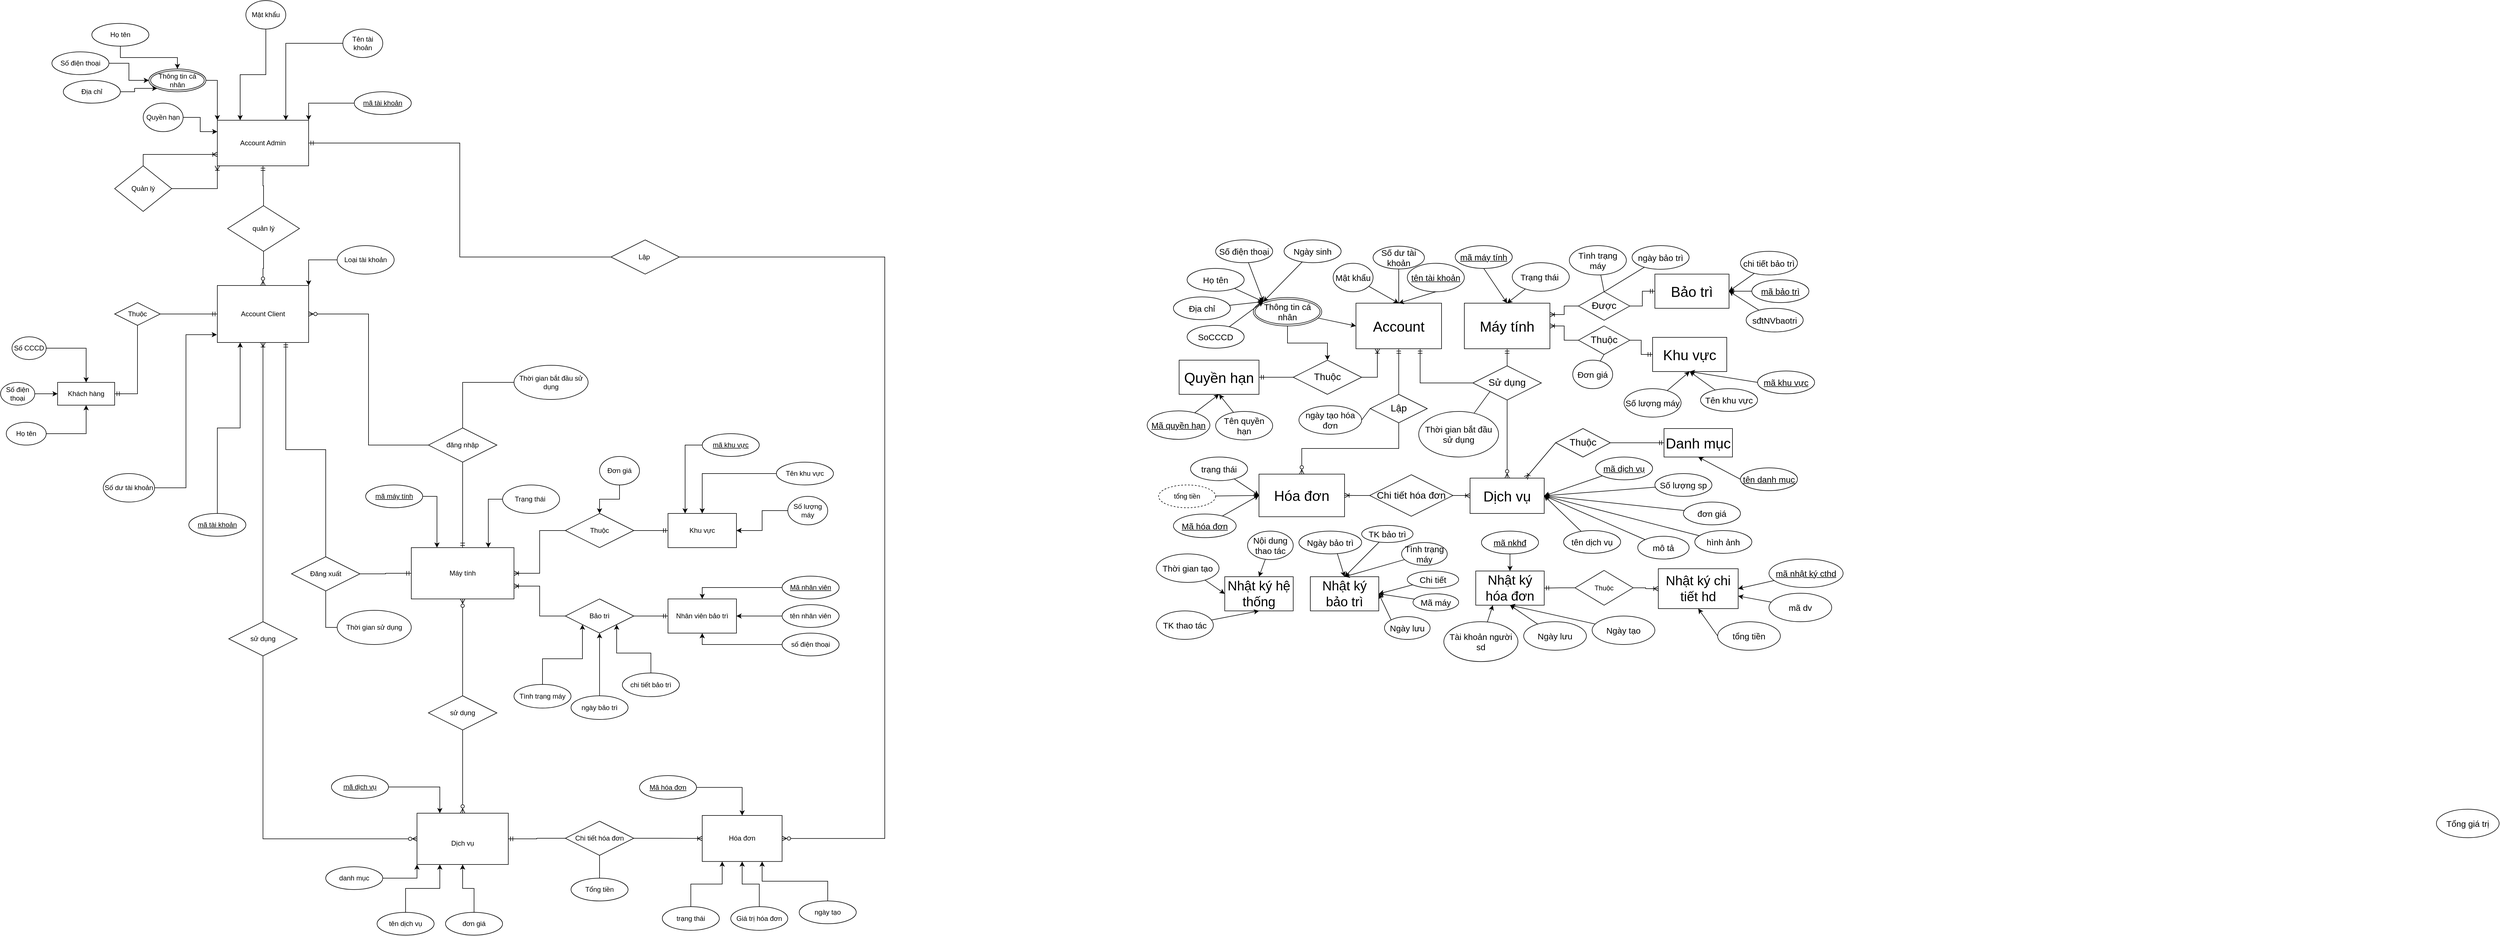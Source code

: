 <mxfile version="22.1.3" type="github">
  <diagram id="C5RBs43oDa-KdzZeNtuy" name="Page-1">
    <mxGraphModel dx="3558" dy="1125" grid="1" gridSize="10" guides="0" tooltips="1" connect="1" arrows="1" fold="1" page="1" pageScale="1" pageWidth="827" pageHeight="1169" math="0" shadow="0">
      <root>
        <mxCell id="WIyWlLk6GJQsqaUBKTNV-0" />
        <mxCell id="WIyWlLk6GJQsqaUBKTNV-1" parent="WIyWlLk6GJQsqaUBKTNV-0" />
        <mxCell id="2OtdE11GlU1ttDjaYlMj-58" style="edgeStyle=orthogonalEdgeStyle;rounded=0;orthogonalLoop=1;jettySize=auto;html=1;entryX=1;entryY=0.5;entryDx=0;entryDy=0;endArrow=ERoneToMany;endFill=0;" parent="WIyWlLk6GJQsqaUBKTNV-1" source="MhLtzDRJtPfGhHGrREuR-33" target="DBvovF7zLhZcRv6KDwWk-44" edge="1">
          <mxGeometry relative="1" as="geometry" />
        </mxCell>
        <mxCell id="2OtdE11GlU1ttDjaYlMj-59" style="edgeStyle=orthogonalEdgeStyle;rounded=0;orthogonalLoop=1;jettySize=auto;html=1;entryX=0;entryY=0.5;entryDx=0;entryDy=0;endArrow=ERmandOne;endFill=0;" parent="WIyWlLk6GJQsqaUBKTNV-1" source="MhLtzDRJtPfGhHGrREuR-33" target="MhLtzDRJtPfGhHGrREuR-13" edge="1">
          <mxGeometry relative="1" as="geometry" />
        </mxCell>
        <mxCell id="MhLtzDRJtPfGhHGrREuR-33" value="Thuộc" style="shape=rhombus;perimeter=rhombusPerimeter;whiteSpace=wrap;html=1;align=center;" parent="WIyWlLk6GJQsqaUBKTNV-1" vertex="1">
          <mxGeometry x="220" y="1420" width="120" height="60" as="geometry" />
        </mxCell>
        <mxCell id="2OtdE11GlU1ttDjaYlMj-56" style="edgeStyle=orthogonalEdgeStyle;rounded=0;orthogonalLoop=1;jettySize=auto;html=1;entryX=1;entryY=0.5;entryDx=0;entryDy=0;endArrow=ERzeroToMany;endFill=0;" parent="WIyWlLk6GJQsqaUBKTNV-1" source="MhLtzDRJtPfGhHGrREuR-100" target="DBvovF7zLhZcRv6KDwWk-0" edge="1">
          <mxGeometry relative="1" as="geometry" />
        </mxCell>
        <mxCell id="2OtdE11GlU1ttDjaYlMj-57" style="edgeStyle=orthogonalEdgeStyle;rounded=0;orthogonalLoop=1;jettySize=auto;html=1;entryX=0.5;entryY=0;entryDx=0;entryDy=0;endArrow=ERmandOne;endFill=0;" parent="WIyWlLk6GJQsqaUBKTNV-1" source="MhLtzDRJtPfGhHGrREuR-100" target="DBvovF7zLhZcRv6KDwWk-44" edge="1">
          <mxGeometry relative="1" as="geometry" />
        </mxCell>
        <mxCell id="MhLtzDRJtPfGhHGrREuR-100" value="đăng nhập" style="shape=rhombus;perimeter=rhombusPerimeter;whiteSpace=wrap;html=1;align=center;" parent="WIyWlLk6GJQsqaUBKTNV-1" vertex="1">
          <mxGeometry x="-20" y="1270" width="120" height="60" as="geometry" />
        </mxCell>
        <mxCell id="2OtdE11GlU1ttDjaYlMj-65" style="edgeStyle=orthogonalEdgeStyle;rounded=0;orthogonalLoop=1;jettySize=auto;html=1;entryX=0.5;entryY=0;entryDx=0;entryDy=0;endArrow=ERzeroToMany;endFill=0;" parent="WIyWlLk6GJQsqaUBKTNV-1" source="MhLtzDRJtPfGhHGrREuR-108" target="MhLtzDRJtPfGhHGrREuR-40" edge="1">
          <mxGeometry relative="1" as="geometry" />
        </mxCell>
        <mxCell id="2OtdE11GlU1ttDjaYlMj-66" style="edgeStyle=orthogonalEdgeStyle;rounded=0;orthogonalLoop=1;jettySize=auto;html=1;entryX=0.5;entryY=1;entryDx=0;entryDy=0;endArrow=ERzeroToMany;endFill=0;" parent="WIyWlLk6GJQsqaUBKTNV-1" source="MhLtzDRJtPfGhHGrREuR-108" target="DBvovF7zLhZcRv6KDwWk-44" edge="1">
          <mxGeometry relative="1" as="geometry" />
        </mxCell>
        <mxCell id="MhLtzDRJtPfGhHGrREuR-108" value="sử dụng" style="shape=rhombus;perimeter=rhombusPerimeter;whiteSpace=wrap;html=1;align=center;" parent="WIyWlLk6GJQsqaUBKTNV-1" vertex="1">
          <mxGeometry x="-20" y="1740" width="120" height="60" as="geometry" />
        </mxCell>
        <mxCell id="MhLtzDRJtPfGhHGrREuR-121" style="edgeStyle=orthogonalEdgeStyle;rounded=0;orthogonalLoop=1;jettySize=auto;html=1;entryX=0;entryY=0.5;entryDx=0;entryDy=0;endArrow=ERoneToMany;endFill=0;" parent="WIyWlLk6GJQsqaUBKTNV-1" source="MhLtzDRJtPfGhHGrREuR-120" target="MhLtzDRJtPfGhHGrREuR-75" edge="1">
          <mxGeometry relative="1" as="geometry" />
        </mxCell>
        <mxCell id="MhLtzDRJtPfGhHGrREuR-122" style="edgeStyle=orthogonalEdgeStyle;rounded=0;orthogonalLoop=1;jettySize=auto;html=1;entryX=1;entryY=0.5;entryDx=0;entryDy=0;endArrow=ERmandOne;endFill=0;" parent="WIyWlLk6GJQsqaUBKTNV-1" source="MhLtzDRJtPfGhHGrREuR-120" target="MhLtzDRJtPfGhHGrREuR-40" edge="1">
          <mxGeometry relative="1" as="geometry" />
        </mxCell>
        <mxCell id="2OtdE11GlU1ttDjaYlMj-97" value="" style="edgeStyle=orthogonalEdgeStyle;rounded=0;orthogonalLoop=1;jettySize=auto;html=1;endArrow=none;endFill=0;" parent="WIyWlLk6GJQsqaUBKTNV-1" source="MhLtzDRJtPfGhHGrREuR-120" target="2OtdE11GlU1ttDjaYlMj-96" edge="1">
          <mxGeometry relative="1" as="geometry" />
        </mxCell>
        <mxCell id="MhLtzDRJtPfGhHGrREuR-120" value="Chi tiết hóa đơn" style="shape=rhombus;perimeter=rhombusPerimeter;whiteSpace=wrap;html=1;align=center;" parent="WIyWlLk6GJQsqaUBKTNV-1" vertex="1">
          <mxGeometry x="220" y="1960" width="120" height="60" as="geometry" />
        </mxCell>
        <mxCell id="2OtdE11GlU1ttDjaYlMj-53" style="edgeStyle=orthogonalEdgeStyle;rounded=0;orthogonalLoop=1;jettySize=auto;html=1;entryX=0.5;entryY=1;entryDx=0;entryDy=0;endArrow=ERoneToMany;endFill=0;" parent="WIyWlLk6GJQsqaUBKTNV-1" source="MhLtzDRJtPfGhHGrREuR-127" target="DBvovF7zLhZcRv6KDwWk-0" edge="1">
          <mxGeometry relative="1" as="geometry" />
        </mxCell>
        <mxCell id="2OtdE11GlU1ttDjaYlMj-54" style="edgeStyle=orthogonalEdgeStyle;rounded=0;orthogonalLoop=1;jettySize=auto;html=1;entryX=0;entryY=0.5;entryDx=0;entryDy=0;exitX=0.5;exitY=1;exitDx=0;exitDy=0;endArrow=ERzeroToMany;endFill=0;" parent="WIyWlLk6GJQsqaUBKTNV-1" source="MhLtzDRJtPfGhHGrREuR-127" target="MhLtzDRJtPfGhHGrREuR-40" edge="1">
          <mxGeometry relative="1" as="geometry" />
        </mxCell>
        <mxCell id="MhLtzDRJtPfGhHGrREuR-127" value="sử dụng" style="shape=rhombus;perimeter=rhombusPerimeter;whiteSpace=wrap;html=1;align=center;" parent="WIyWlLk6GJQsqaUBKTNV-1" vertex="1">
          <mxGeometry x="-370" y="1610" width="120" height="60" as="geometry" />
        </mxCell>
        <mxCell id="DBvovF7zLhZcRv6KDwWk-0" value="Account Client" style="rounded=0;whiteSpace=wrap;html=1;" parent="WIyWlLk6GJQsqaUBKTNV-1" vertex="1">
          <mxGeometry x="-390" y="1020" width="160" height="100" as="geometry" />
        </mxCell>
        <mxCell id="DBvovF7zLhZcRv6KDwWk-9" style="edgeStyle=orthogonalEdgeStyle;rounded=0;orthogonalLoop=1;jettySize=auto;html=1;entryX=0.25;entryY=1;entryDx=0;entryDy=0;" parent="WIyWlLk6GJQsqaUBKTNV-1" source="MhLtzDRJtPfGhHGrREuR-126" target="DBvovF7zLhZcRv6KDwWk-0" edge="1">
          <mxGeometry relative="1" as="geometry">
            <mxPoint x="-410" y="1130.0" as="sourcePoint" />
          </mxGeometry>
        </mxCell>
        <mxCell id="DBvovF7zLhZcRv6KDwWk-5" value="Số dư tài khoản" style="ellipse;whiteSpace=wrap;html=1;" parent="WIyWlLk6GJQsqaUBKTNV-1" vertex="1">
          <mxGeometry x="-590" y="1350" width="90" height="50" as="geometry" />
        </mxCell>
        <mxCell id="2OtdE11GlU1ttDjaYlMj-47" style="edgeStyle=orthogonalEdgeStyle;rounded=0;orthogonalLoop=1;jettySize=auto;html=1;entryX=1;entryY=0;entryDx=0;entryDy=0;" parent="WIyWlLk6GJQsqaUBKTNV-1" source="DBvovF7zLhZcRv6KDwWk-8" target="DBvovF7zLhZcRv6KDwWk-0" edge="1">
          <mxGeometry relative="1" as="geometry" />
        </mxCell>
        <mxCell id="DBvovF7zLhZcRv6KDwWk-8" value="Loại tài khoản" style="ellipse;whiteSpace=wrap;html=1;" parent="WIyWlLk6GJQsqaUBKTNV-1" vertex="1">
          <mxGeometry x="-180" y="950" width="100" height="50" as="geometry" />
        </mxCell>
        <mxCell id="MhLtzDRJtPfGhHGrREuR-126" value="mã tài khoản" style="ellipse;whiteSpace=wrap;html=1;align=center;fontStyle=4;" parent="WIyWlLk6GJQsqaUBKTNV-1" vertex="1">
          <mxGeometry x="-440" y="1420" width="100" height="40" as="geometry" />
        </mxCell>
        <mxCell id="939SDnjjSKIOphHg5gHC-7" style="edgeStyle=orthogonalEdgeStyle;rounded=0;orthogonalLoop=1;jettySize=auto;html=1;entryX=1;entryY=0.5;entryDx=0;entryDy=0;endArrow=ERmandOne;endFill=0;" parent="WIyWlLk6GJQsqaUBKTNV-1" source="2OtdE11GlU1ttDjaYlMj-5" target="2OtdE11GlU1ttDjaYlMj-3" edge="1">
          <mxGeometry relative="1" as="geometry" />
        </mxCell>
        <mxCell id="939SDnjjSKIOphHg5gHC-8" style="edgeStyle=orthogonalEdgeStyle;rounded=0;orthogonalLoop=1;jettySize=auto;html=1;entryX=0;entryY=0.5;entryDx=0;entryDy=0;endArrow=ERmandOne;endFill=0;" parent="WIyWlLk6GJQsqaUBKTNV-1" source="2OtdE11GlU1ttDjaYlMj-5" target="DBvovF7zLhZcRv6KDwWk-0" edge="1">
          <mxGeometry relative="1" as="geometry" />
        </mxCell>
        <mxCell id="2OtdE11GlU1ttDjaYlMj-5" value="Thuộc" style="shape=rhombus;perimeter=rhombusPerimeter;whiteSpace=wrap;html=1;align=center;" parent="WIyWlLk6GJQsqaUBKTNV-1" vertex="1">
          <mxGeometry x="-570" y="1050" width="80" height="40" as="geometry" />
        </mxCell>
        <mxCell id="2OtdE11GlU1ttDjaYlMj-19" style="edgeStyle=orthogonalEdgeStyle;rounded=0;orthogonalLoop=1;jettySize=auto;html=1;entryX=0;entryY=0.25;entryDx=0;entryDy=0;" parent="WIyWlLk6GJQsqaUBKTNV-1" source="2OtdE11GlU1ttDjaYlMj-15" target="2OtdE11GlU1ttDjaYlMj-23" edge="1">
          <mxGeometry relative="1" as="geometry">
            <mxPoint x="-520" y="770.0" as="targetPoint" />
          </mxGeometry>
        </mxCell>
        <mxCell id="2OtdE11GlU1ttDjaYlMj-15" value="Quyền hạn" style="ellipse;whiteSpace=wrap;html=1;" parent="WIyWlLk6GJQsqaUBKTNV-1" vertex="1">
          <mxGeometry x="-520" y="700" width="70" height="50" as="geometry" />
        </mxCell>
        <mxCell id="Uozth5Lih3cispUeFP9Q-2" style="edgeStyle=orthogonalEdgeStyle;rounded=0;orthogonalLoop=1;jettySize=auto;html=1;entryX=0;entryY=0.75;entryDx=0;entryDy=0;exitX=0.5;exitY=0;exitDx=0;exitDy=0;endArrow=ERoneToMany;endFill=0;" parent="WIyWlLk6GJQsqaUBKTNV-1" source="2OtdE11GlU1ttDjaYlMj-16" target="2OtdE11GlU1ttDjaYlMj-23" edge="1">
          <mxGeometry relative="1" as="geometry" />
        </mxCell>
        <mxCell id="Uozth5Lih3cispUeFP9Q-5" style="edgeStyle=orthogonalEdgeStyle;rounded=0;orthogonalLoop=1;jettySize=auto;html=1;entryX=0;entryY=1;entryDx=0;entryDy=0;endArrow=ERoneToMany;endFill=0;" parent="WIyWlLk6GJQsqaUBKTNV-1" source="2OtdE11GlU1ttDjaYlMj-16" target="2OtdE11GlU1ttDjaYlMj-23" edge="1">
          <mxGeometry relative="1" as="geometry" />
        </mxCell>
        <mxCell id="2OtdE11GlU1ttDjaYlMj-16" value="Quản lý" style="shape=rhombus;perimeter=rhombusPerimeter;whiteSpace=wrap;html=1;align=center;" parent="WIyWlLk6GJQsqaUBKTNV-1" vertex="1">
          <mxGeometry x="-570" y="810" width="100" height="80" as="geometry" />
        </mxCell>
        <mxCell id="2OtdE11GlU1ttDjaYlMj-43" style="edgeStyle=orthogonalEdgeStyle;rounded=0;orthogonalLoop=1;jettySize=auto;html=1;entryX=0.5;entryY=0;entryDx=0;entryDy=0;endArrow=ERzeroToMany;endFill=0;" parent="WIyWlLk6GJQsqaUBKTNV-1" source="MhLtzDRJtPfGhHGrREuR-105" target="DBvovF7zLhZcRv6KDwWk-0" edge="1">
          <mxGeometry relative="1" as="geometry" />
        </mxCell>
        <mxCell id="Uozth5Lih3cispUeFP9Q-6" style="edgeStyle=orthogonalEdgeStyle;rounded=0;orthogonalLoop=1;jettySize=auto;html=1;entryX=0.5;entryY=1;entryDx=0;entryDy=0;endArrow=ERmandOne;endFill=0;exitX=0.5;exitY=0;exitDx=0;exitDy=0;" parent="WIyWlLk6GJQsqaUBKTNV-1" source="MhLtzDRJtPfGhHGrREuR-105" target="2OtdE11GlU1ttDjaYlMj-23" edge="1">
          <mxGeometry relative="1" as="geometry">
            <mxPoint x="-299" y="900" as="sourcePoint" />
          </mxGeometry>
        </mxCell>
        <mxCell id="MhLtzDRJtPfGhHGrREuR-105" value="quản lý&lt;br&gt;" style="shape=rhombus;perimeter=rhombusPerimeter;whiteSpace=wrap;html=1;align=center;" parent="WIyWlLk6GJQsqaUBKTNV-1" vertex="1">
          <mxGeometry x="-372" y="880" width="126" height="80" as="geometry" />
        </mxCell>
        <mxCell id="2OtdE11GlU1ttDjaYlMj-23" value="Account Admin" style="whiteSpace=wrap;html=1;align=center;" parent="WIyWlLk6GJQsqaUBKTNV-1" vertex="1">
          <mxGeometry x="-390" y="730" width="160" height="80" as="geometry" />
        </mxCell>
        <mxCell id="Uozth5Lih3cispUeFP9Q-0" style="edgeStyle=orthogonalEdgeStyle;rounded=0;orthogonalLoop=1;jettySize=auto;html=1;entryX=0.75;entryY=0;entryDx=0;entryDy=0;" parent="WIyWlLk6GJQsqaUBKTNV-1" source="DBvovF7zLhZcRv6KDwWk-39" target="2OtdE11GlU1ttDjaYlMj-23" edge="1">
          <mxGeometry relative="1" as="geometry" />
        </mxCell>
        <mxCell id="DBvovF7zLhZcRv6KDwWk-39" value="Tên tài khoản" style="ellipse;whiteSpace=wrap;html=1;" parent="WIyWlLk6GJQsqaUBKTNV-1" vertex="1">
          <mxGeometry x="-170" y="570" width="70" height="50" as="geometry" />
        </mxCell>
        <mxCell id="Uozth5Lih3cispUeFP9Q-1" style="edgeStyle=orthogonalEdgeStyle;rounded=0;orthogonalLoop=1;jettySize=auto;html=1;entryX=0.25;entryY=0;entryDx=0;entryDy=0;" parent="WIyWlLk6GJQsqaUBKTNV-1" source="DBvovF7zLhZcRv6KDwWk-41" target="2OtdE11GlU1ttDjaYlMj-23" edge="1">
          <mxGeometry relative="1" as="geometry" />
        </mxCell>
        <mxCell id="DBvovF7zLhZcRv6KDwWk-41" value="Mật khẩu" style="ellipse;whiteSpace=wrap;html=1;" parent="WIyWlLk6GJQsqaUBKTNV-1" vertex="1">
          <mxGeometry x="-340" y="520" width="70" height="50" as="geometry" />
        </mxCell>
        <mxCell id="2OtdE11GlU1ttDjaYlMj-51" style="edgeStyle=orthogonalEdgeStyle;rounded=0;orthogonalLoop=1;jettySize=auto;html=1;exitX=0.5;exitY=1;exitDx=0;exitDy=0;" parent="WIyWlLk6GJQsqaUBKTNV-1" source="MhLtzDRJtPfGhHGrREuR-127" target="MhLtzDRJtPfGhHGrREuR-127" edge="1">
          <mxGeometry relative="1" as="geometry" />
        </mxCell>
        <mxCell id="MhLtzDRJtPfGhHGrREuR-13" value="Khu vực" style="rounded=0;whiteSpace=wrap;html=1;container=0;" parent="WIyWlLk6GJQsqaUBKTNV-1" vertex="1">
          <mxGeometry x="400" y="1420" width="120" height="60" as="geometry" />
        </mxCell>
        <mxCell id="2OtdE11GlU1ttDjaYlMj-80" style="edgeStyle=orthogonalEdgeStyle;rounded=0;orthogonalLoop=1;jettySize=auto;html=1;entryX=0.5;entryY=0;entryDx=0;entryDy=0;" parent="WIyWlLk6GJQsqaUBKTNV-1" source="MhLtzDRJtPfGhHGrREuR-15" target="MhLtzDRJtPfGhHGrREuR-33" edge="1">
          <mxGeometry relative="1" as="geometry" />
        </mxCell>
        <mxCell id="MhLtzDRJtPfGhHGrREuR-15" value="Đơn giá" style="ellipse;whiteSpace=wrap;html=1;container=0;" parent="WIyWlLk6GJQsqaUBKTNV-1" vertex="1">
          <mxGeometry x="280" y="1320" width="70" height="50" as="geometry" />
        </mxCell>
        <mxCell id="MhLtzDRJtPfGhHGrREuR-23" style="edgeStyle=orthogonalEdgeStyle;rounded=0;orthogonalLoop=1;jettySize=auto;html=1;entryX=1;entryY=0.5;entryDx=0;entryDy=0;" parent="WIyWlLk6GJQsqaUBKTNV-1" source="MhLtzDRJtPfGhHGrREuR-16" target="MhLtzDRJtPfGhHGrREuR-13" edge="1">
          <mxGeometry relative="1" as="geometry" />
        </mxCell>
        <mxCell id="MhLtzDRJtPfGhHGrREuR-16" value="Số lượng máy" style="ellipse;whiteSpace=wrap;html=1;container=0;" parent="WIyWlLk6GJQsqaUBKTNV-1" vertex="1">
          <mxGeometry x="610" y="1390" width="70" height="50" as="geometry" />
        </mxCell>
        <mxCell id="MhLtzDRJtPfGhHGrREuR-20" style="edgeStyle=orthogonalEdgeStyle;rounded=0;orthogonalLoop=1;jettySize=auto;html=1;entryX=0.5;entryY=0;entryDx=0;entryDy=0;" parent="WIyWlLk6GJQsqaUBKTNV-1" source="MhLtzDRJtPfGhHGrREuR-19" target="MhLtzDRJtPfGhHGrREuR-13" edge="1">
          <mxGeometry relative="1" as="geometry" />
        </mxCell>
        <mxCell id="MhLtzDRJtPfGhHGrREuR-19" value="Tên khu vực" style="ellipse;whiteSpace=wrap;html=1;align=center;container=0;" parent="WIyWlLk6GJQsqaUBKTNV-1" vertex="1">
          <mxGeometry x="590" y="1330" width="100" height="40" as="geometry" />
        </mxCell>
        <mxCell id="MhLtzDRJtPfGhHGrREuR-31" style="edgeStyle=orthogonalEdgeStyle;rounded=0;orthogonalLoop=1;jettySize=auto;html=1;entryX=0.25;entryY=0;entryDx=0;entryDy=0;exitX=0;exitY=0.5;exitDx=0;exitDy=0;" parent="WIyWlLk6GJQsqaUBKTNV-1" source="MhLtzDRJtPfGhHGrREuR-125" target="MhLtzDRJtPfGhHGrREuR-13" edge="1">
          <mxGeometry relative="1" as="geometry">
            <mxPoint x="565" y="1340" as="sourcePoint" />
          </mxGeometry>
        </mxCell>
        <mxCell id="MhLtzDRJtPfGhHGrREuR-125" value="mã khu vực" style="ellipse;whiteSpace=wrap;html=1;align=center;fontStyle=4;container=0;" parent="WIyWlLk6GJQsqaUBKTNV-1" vertex="1">
          <mxGeometry x="460" y="1280" width="100" height="40" as="geometry" />
        </mxCell>
        <mxCell id="DBvovF7zLhZcRv6KDwWk-44" value="Máy tính" style="rounded=0;whiteSpace=wrap;html=1;" parent="WIyWlLk6GJQsqaUBKTNV-1" vertex="1">
          <mxGeometry x="-50" y="1480" width="180" height="90" as="geometry" />
        </mxCell>
        <mxCell id="2OtdE11GlU1ttDjaYlMj-88" style="edgeStyle=orthogonalEdgeStyle;rounded=0;orthogonalLoop=1;jettySize=auto;html=1;entryX=0.75;entryY=0;entryDx=0;entryDy=0;exitX=0;exitY=0.5;exitDx=0;exitDy=0;" parent="WIyWlLk6GJQsqaUBKTNV-1" source="MhLtzDRJtPfGhHGrREuR-7" target="DBvovF7zLhZcRv6KDwWk-44" edge="1">
          <mxGeometry relative="1" as="geometry" />
        </mxCell>
        <mxCell id="MhLtzDRJtPfGhHGrREuR-7" value="Trạng thái&amp;nbsp;" style="ellipse;whiteSpace=wrap;html=1;" parent="WIyWlLk6GJQsqaUBKTNV-1" vertex="1">
          <mxGeometry x="110" y="1370" width="100" height="50" as="geometry" />
        </mxCell>
        <mxCell id="MhLtzDRJtPfGhHGrREuR-29" style="edgeStyle=orthogonalEdgeStyle;rounded=0;orthogonalLoop=1;jettySize=auto;html=1;entryX=0.25;entryY=0;entryDx=0;entryDy=0;exitX=1;exitY=0.5;exitDx=0;exitDy=0;" parent="WIyWlLk6GJQsqaUBKTNV-1" source="MhLtzDRJtPfGhHGrREuR-123" target="DBvovF7zLhZcRv6KDwWk-44" edge="1">
          <mxGeometry relative="1" as="geometry">
            <mxPoint x="-40.001" y="1360.091" as="sourcePoint" />
          </mxGeometry>
        </mxCell>
        <mxCell id="MhLtzDRJtPfGhHGrREuR-123" value="mã máy tính" style="ellipse;whiteSpace=wrap;html=1;align=center;fontStyle=4;" parent="WIyWlLk6GJQsqaUBKTNV-1" vertex="1">
          <mxGeometry x="-130" y="1370" width="100" height="40" as="geometry" />
        </mxCell>
        <mxCell id="2OtdE11GlU1ttDjaYlMj-63" style="edgeStyle=orthogonalEdgeStyle;rounded=0;orthogonalLoop=1;jettySize=auto;html=1;entryX=0.5;entryY=0;entryDx=0;entryDy=0;endArrow=none;endFill=0;" parent="WIyWlLk6GJQsqaUBKTNV-1" source="2OtdE11GlU1ttDjaYlMj-61" target="MhLtzDRJtPfGhHGrREuR-100" edge="1">
          <mxGeometry relative="1" as="geometry" />
        </mxCell>
        <mxCell id="2OtdE11GlU1ttDjaYlMj-61" value="Thời gian bắt đầu sử dụng" style="ellipse;whiteSpace=wrap;html=1;align=center;" parent="WIyWlLk6GJQsqaUBKTNV-1" vertex="1">
          <mxGeometry x="130" y="1160" width="130" height="60" as="geometry" />
        </mxCell>
        <mxCell id="2OtdE11GlU1ttDjaYlMj-69" style="edgeStyle=orthogonalEdgeStyle;rounded=0;orthogonalLoop=1;jettySize=auto;html=1;entryX=0.75;entryY=1;entryDx=0;entryDy=0;endArrow=ERmandOne;endFill=0;" parent="WIyWlLk6GJQsqaUBKTNV-1" source="2OtdE11GlU1ttDjaYlMj-64" target="DBvovF7zLhZcRv6KDwWk-0" edge="1">
          <mxGeometry relative="1" as="geometry" />
        </mxCell>
        <mxCell id="2OtdE11GlU1ttDjaYlMj-70" style="edgeStyle=orthogonalEdgeStyle;rounded=0;orthogonalLoop=1;jettySize=auto;html=1;entryX=0;entryY=0.5;entryDx=0;entryDy=0;endArrow=ERmandOne;endFill=0;" parent="WIyWlLk6GJQsqaUBKTNV-1" source="2OtdE11GlU1ttDjaYlMj-64" target="DBvovF7zLhZcRv6KDwWk-44" edge="1">
          <mxGeometry relative="1" as="geometry" />
        </mxCell>
        <mxCell id="2OtdE11GlU1ttDjaYlMj-71" style="edgeStyle=orthogonalEdgeStyle;rounded=0;orthogonalLoop=1;jettySize=auto;html=1;entryX=0;entryY=0.5;entryDx=0;entryDy=0;endArrow=none;endFill=0;" parent="WIyWlLk6GJQsqaUBKTNV-1" source="2OtdE11GlU1ttDjaYlMj-64" target="2OtdE11GlU1ttDjaYlMj-67" edge="1">
          <mxGeometry relative="1" as="geometry" />
        </mxCell>
        <mxCell id="2OtdE11GlU1ttDjaYlMj-64" value="Đăng xuất" style="shape=rhombus;perimeter=rhombusPerimeter;whiteSpace=wrap;html=1;align=center;" parent="WIyWlLk6GJQsqaUBKTNV-1" vertex="1">
          <mxGeometry x="-260" y="1496" width="120" height="60" as="geometry" />
        </mxCell>
        <mxCell id="2OtdE11GlU1ttDjaYlMj-67" value="Thời gian sử dụng" style="ellipse;whiteSpace=wrap;html=1;align=center;" parent="WIyWlLk6GJQsqaUBKTNV-1" vertex="1">
          <mxGeometry x="-180" y="1590" width="130" height="60" as="geometry" />
        </mxCell>
        <mxCell id="MhLtzDRJtPfGhHGrREuR-40" value="&lt;br&gt;Dịch vụ" style="whiteSpace=wrap;html=1;align=center;container=0;" parent="WIyWlLk6GJQsqaUBKTNV-1" vertex="1">
          <mxGeometry x="-40" y="1946" width="160" height="90" as="geometry" />
        </mxCell>
        <mxCell id="2OtdE11GlU1ttDjaYlMj-75" style="edgeStyle=orthogonalEdgeStyle;rounded=0;orthogonalLoop=1;jettySize=auto;html=1;entryX=0.25;entryY=0;entryDx=0;entryDy=0;" parent="WIyWlLk6GJQsqaUBKTNV-1" source="MhLtzDRJtPfGhHGrREuR-42" target="MhLtzDRJtPfGhHGrREuR-40" edge="1">
          <mxGeometry relative="1" as="geometry" />
        </mxCell>
        <mxCell id="MhLtzDRJtPfGhHGrREuR-42" value="mã dịch vụ" style="ellipse;whiteSpace=wrap;html=1;align=center;fontStyle=4;container=0;" parent="WIyWlLk6GJQsqaUBKTNV-1" vertex="1">
          <mxGeometry x="-190" y="1880" width="100" height="40" as="geometry" />
        </mxCell>
        <mxCell id="2OtdE11GlU1ttDjaYlMj-72" style="edgeStyle=orthogonalEdgeStyle;rounded=0;orthogonalLoop=1;jettySize=auto;html=1;entryX=0.25;entryY=1;entryDx=0;entryDy=0;" parent="WIyWlLk6GJQsqaUBKTNV-1" source="MhLtzDRJtPfGhHGrREuR-44" target="MhLtzDRJtPfGhHGrREuR-40" edge="1">
          <mxGeometry relative="1" as="geometry" />
        </mxCell>
        <mxCell id="MhLtzDRJtPfGhHGrREuR-44" value="tên dịch vụ" style="ellipse;whiteSpace=wrap;html=1;align=center;container=0;" parent="WIyWlLk6GJQsqaUBKTNV-1" vertex="1">
          <mxGeometry x="-110" y="2120" width="100" height="40" as="geometry" />
        </mxCell>
        <mxCell id="2OtdE11GlU1ttDjaYlMj-73" style="edgeStyle=orthogonalEdgeStyle;rounded=0;orthogonalLoop=1;jettySize=auto;html=1;entryX=0.5;entryY=1;entryDx=0;entryDy=0;" parent="WIyWlLk6GJQsqaUBKTNV-1" source="MhLtzDRJtPfGhHGrREuR-46" target="MhLtzDRJtPfGhHGrREuR-40" edge="1">
          <mxGeometry relative="1" as="geometry" />
        </mxCell>
        <mxCell id="MhLtzDRJtPfGhHGrREuR-46" value="đơn giá" style="ellipse;whiteSpace=wrap;html=1;align=center;container=0;" parent="WIyWlLk6GJQsqaUBKTNV-1" vertex="1">
          <mxGeometry x="10" y="2120" width="100" height="40" as="geometry" />
        </mxCell>
        <mxCell id="2OtdE11GlU1ttDjaYlMj-79" style="edgeStyle=orthogonalEdgeStyle;rounded=0;orthogonalLoop=1;jettySize=auto;html=1;entryX=0;entryY=1;entryDx=0;entryDy=0;" parent="WIyWlLk6GJQsqaUBKTNV-1" source="2OtdE11GlU1ttDjaYlMj-78" target="MhLtzDRJtPfGhHGrREuR-40" edge="1">
          <mxGeometry relative="1" as="geometry" />
        </mxCell>
        <mxCell id="2OtdE11GlU1ttDjaYlMj-78" value="danh mục" style="ellipse;whiteSpace=wrap;html=1;align=center;container=0;" parent="WIyWlLk6GJQsqaUBKTNV-1" vertex="1">
          <mxGeometry x="-200" y="2040" width="100" height="40" as="geometry" />
        </mxCell>
        <mxCell id="2OtdE11GlU1ttDjaYlMj-82" value="Nhân viên bảo trì" style="whiteSpace=wrap;html=1;align=center;" parent="WIyWlLk6GJQsqaUBKTNV-1" vertex="1">
          <mxGeometry x="400" y="1570" width="120" height="60" as="geometry" />
        </mxCell>
        <mxCell id="2OtdE11GlU1ttDjaYlMj-86" style="edgeStyle=orthogonalEdgeStyle;rounded=0;orthogonalLoop=1;jettySize=auto;html=1;entryX=1;entryY=0.75;entryDx=0;entryDy=0;endArrow=ERoneToMany;endFill=0;" parent="WIyWlLk6GJQsqaUBKTNV-1" source="2OtdE11GlU1ttDjaYlMj-85" target="DBvovF7zLhZcRv6KDwWk-44" edge="1">
          <mxGeometry relative="1" as="geometry" />
        </mxCell>
        <mxCell id="2OtdE11GlU1ttDjaYlMj-87" style="edgeStyle=orthogonalEdgeStyle;rounded=0;orthogonalLoop=1;jettySize=auto;html=1;entryX=0;entryY=0.5;entryDx=0;entryDy=0;endArrow=ERmandOne;endFill=0;" parent="WIyWlLk6GJQsqaUBKTNV-1" source="2OtdE11GlU1ttDjaYlMj-85" target="2OtdE11GlU1ttDjaYlMj-82" edge="1">
          <mxGeometry relative="1" as="geometry" />
        </mxCell>
        <mxCell id="2OtdE11GlU1ttDjaYlMj-85" value="Bảo trì" style="shape=rhombus;perimeter=rhombusPerimeter;whiteSpace=wrap;html=1;align=center;" parent="WIyWlLk6GJQsqaUBKTNV-1" vertex="1">
          <mxGeometry x="220" y="1570" width="120" height="60" as="geometry" />
        </mxCell>
        <mxCell id="2OtdE11GlU1ttDjaYlMj-93" style="edgeStyle=orthogonalEdgeStyle;rounded=0;orthogonalLoop=1;jettySize=auto;html=1;entryX=0.5;entryY=1;entryDx=0;entryDy=0;" parent="WIyWlLk6GJQsqaUBKTNV-1" source="2OtdE11GlU1ttDjaYlMj-89" target="2OtdE11GlU1ttDjaYlMj-85" edge="1">
          <mxGeometry relative="1" as="geometry" />
        </mxCell>
        <mxCell id="2OtdE11GlU1ttDjaYlMj-89" value="ngày bảo trì" style="ellipse;whiteSpace=wrap;html=1;align=center;" parent="WIyWlLk6GJQsqaUBKTNV-1" vertex="1">
          <mxGeometry x="230" y="1739.997" width="100" height="41.481" as="geometry" />
        </mxCell>
        <mxCell id="939SDnjjSKIOphHg5gHC-5" style="edgeStyle=orthogonalEdgeStyle;rounded=0;orthogonalLoop=1;jettySize=auto;html=1;entryX=0;entryY=1;entryDx=0;entryDy=0;" parent="WIyWlLk6GJQsqaUBKTNV-1" source="2OtdE11GlU1ttDjaYlMj-90" target="2OtdE11GlU1ttDjaYlMj-85" edge="1">
          <mxGeometry relative="1" as="geometry" />
        </mxCell>
        <mxCell id="2OtdE11GlU1ttDjaYlMj-90" value="Tình trạng máy" style="ellipse;whiteSpace=wrap;html=1;align=center;" parent="WIyWlLk6GJQsqaUBKTNV-1" vertex="1">
          <mxGeometry x="130" y="1719.997" width="100" height="41.481" as="geometry" />
        </mxCell>
        <mxCell id="2OtdE11GlU1ttDjaYlMj-94" style="edgeStyle=orthogonalEdgeStyle;rounded=0;orthogonalLoop=1;jettySize=auto;html=1;entryX=1;entryY=1;entryDx=0;entryDy=0;" parent="WIyWlLk6GJQsqaUBKTNV-1" source="2OtdE11GlU1ttDjaYlMj-91" target="2OtdE11GlU1ttDjaYlMj-85" edge="1">
          <mxGeometry relative="1" as="geometry" />
        </mxCell>
        <mxCell id="2OtdE11GlU1ttDjaYlMj-91" value="chi tiết bảo trì" style="ellipse;whiteSpace=wrap;html=1;align=center;" parent="WIyWlLk6GJQsqaUBKTNV-1" vertex="1">
          <mxGeometry x="320" y="1699.997" width="100" height="41.481" as="geometry" />
        </mxCell>
        <mxCell id="2OtdE11GlU1ttDjaYlMj-96" value="Tổng tiền" style="ellipse;whiteSpace=wrap;html=1;" parent="WIyWlLk6GJQsqaUBKTNV-1" vertex="1">
          <mxGeometry x="230" y="2060" width="100" height="40" as="geometry" />
        </mxCell>
        <mxCell id="2OtdE11GlU1ttDjaYlMj-104" style="edgeStyle=orthogonalEdgeStyle;rounded=0;orthogonalLoop=1;jettySize=auto;html=1;entryX=0.5;entryY=0;entryDx=0;entryDy=0;" parent="WIyWlLk6GJQsqaUBKTNV-1" source="2OtdE11GlU1ttDjaYlMj-101" target="2OtdE11GlU1ttDjaYlMj-82" edge="1">
          <mxGeometry relative="1" as="geometry" />
        </mxCell>
        <mxCell id="2OtdE11GlU1ttDjaYlMj-101" value="Mã nhân viên" style="ellipse;whiteSpace=wrap;html=1;align=center;fontStyle=4;" parent="WIyWlLk6GJQsqaUBKTNV-1" vertex="1">
          <mxGeometry x="600" y="1530" width="100" height="40" as="geometry" />
        </mxCell>
        <mxCell id="2OtdE11GlU1ttDjaYlMj-105" style="edgeStyle=orthogonalEdgeStyle;rounded=0;orthogonalLoop=1;jettySize=auto;html=1;entryX=1;entryY=0.5;entryDx=0;entryDy=0;" parent="WIyWlLk6GJQsqaUBKTNV-1" source="2OtdE11GlU1ttDjaYlMj-102" target="2OtdE11GlU1ttDjaYlMj-82" edge="1">
          <mxGeometry relative="1" as="geometry" />
        </mxCell>
        <mxCell id="2OtdE11GlU1ttDjaYlMj-102" value="tên nhân viên" style="ellipse;whiteSpace=wrap;html=1;align=center;" parent="WIyWlLk6GJQsqaUBKTNV-1" vertex="1">
          <mxGeometry x="600" y="1580" width="100" height="40" as="geometry" />
        </mxCell>
        <mxCell id="2OtdE11GlU1ttDjaYlMj-106" style="edgeStyle=orthogonalEdgeStyle;rounded=0;orthogonalLoop=1;jettySize=auto;html=1;entryX=0.5;entryY=1;entryDx=0;entryDy=0;" parent="WIyWlLk6GJQsqaUBKTNV-1" source="2OtdE11GlU1ttDjaYlMj-103" target="2OtdE11GlU1ttDjaYlMj-82" edge="1">
          <mxGeometry relative="1" as="geometry" />
        </mxCell>
        <mxCell id="2OtdE11GlU1ttDjaYlMj-103" value="số điện thoại" style="ellipse;whiteSpace=wrap;html=1;align=center;" parent="WIyWlLk6GJQsqaUBKTNV-1" vertex="1">
          <mxGeometry x="600" y="1630" width="100" height="40" as="geometry" />
        </mxCell>
        <mxCell id="2OtdE11GlU1ttDjaYlMj-3" value="Khách hàng" style="whiteSpace=wrap;html=1;align=center;" parent="WIyWlLk6GJQsqaUBKTNV-1" vertex="1">
          <mxGeometry x="-670" y="1190" width="100" height="40" as="geometry" />
        </mxCell>
        <mxCell id="DBvovF7zLhZcRv6KDwWk-11" style="edgeStyle=orthogonalEdgeStyle;rounded=0;orthogonalLoop=1;jettySize=auto;html=1;exitX=1;exitY=0.5;exitDx=0;exitDy=0;entryX=0;entryY=0.5;entryDx=0;entryDy=0;" parent="WIyWlLk6GJQsqaUBKTNV-1" source="DBvovF7zLhZcRv6KDwWk-2" target="2OtdE11GlU1ttDjaYlMj-3" edge="1">
          <mxGeometry relative="1" as="geometry">
            <mxPoint x="-430" y="1490" as="targetPoint" />
          </mxGeometry>
        </mxCell>
        <mxCell id="DBvovF7zLhZcRv6KDwWk-2" value="Số điện thoại" style="ellipse;whiteSpace=wrap;html=1;" parent="WIyWlLk6GJQsqaUBKTNV-1" vertex="1">
          <mxGeometry x="-770" y="1190" width="60" height="40" as="geometry" />
        </mxCell>
        <mxCell id="DBvovF7zLhZcRv6KDwWk-10" style="edgeStyle=orthogonalEdgeStyle;rounded=0;orthogonalLoop=1;jettySize=auto;html=1;entryX=0.5;entryY=1;entryDx=0;entryDy=0;" parent="WIyWlLk6GJQsqaUBKTNV-1" source="DBvovF7zLhZcRv6KDwWk-3" target="2OtdE11GlU1ttDjaYlMj-3" edge="1">
          <mxGeometry relative="1" as="geometry" />
        </mxCell>
        <mxCell id="DBvovF7zLhZcRv6KDwWk-3" value="Họ tên" style="ellipse;whiteSpace=wrap;html=1;" parent="WIyWlLk6GJQsqaUBKTNV-1" vertex="1">
          <mxGeometry x="-760" y="1260" width="70" height="40" as="geometry" />
        </mxCell>
        <mxCell id="2OtdE11GlU1ttDjaYlMj-32" style="edgeStyle=orthogonalEdgeStyle;rounded=0;orthogonalLoop=1;jettySize=auto;html=1;entryX=0.5;entryY=0;entryDx=0;entryDy=0;" parent="WIyWlLk6GJQsqaUBKTNV-1" source="DBvovF7zLhZcRv6KDwWk-4" target="2OtdE11GlU1ttDjaYlMj-3" edge="1">
          <mxGeometry relative="1" as="geometry" />
        </mxCell>
        <mxCell id="DBvovF7zLhZcRv6KDwWk-4" value="Số CCCD" style="ellipse;whiteSpace=wrap;html=1;" parent="WIyWlLk6GJQsqaUBKTNV-1" vertex="1">
          <mxGeometry x="-750" y="1110" width="60" height="40" as="geometry" />
        </mxCell>
        <mxCell id="939SDnjjSKIOphHg5gHC-3" style="edgeStyle=orthogonalEdgeStyle;rounded=0;orthogonalLoop=1;jettySize=auto;html=1;entryX=1;entryY=0.5;entryDx=0;entryDy=0;endArrow=ERmandOne;endFill=0;" parent="WIyWlLk6GJQsqaUBKTNV-1" source="939SDnjjSKIOphHg5gHC-2" target="2OtdE11GlU1ttDjaYlMj-23" edge="1">
          <mxGeometry relative="1" as="geometry">
            <mxPoint x="-86" y="969.0" as="targetPoint" />
          </mxGeometry>
        </mxCell>
        <mxCell id="939SDnjjSKIOphHg5gHC-4" style="edgeStyle=orthogonalEdgeStyle;rounded=0;orthogonalLoop=1;jettySize=auto;html=1;entryX=1;entryY=0.5;entryDx=0;entryDy=0;endArrow=ERzeroToMany;endFill=0;" parent="WIyWlLk6GJQsqaUBKTNV-1" source="939SDnjjSKIOphHg5gHC-2" target="MhLtzDRJtPfGhHGrREuR-75" edge="1">
          <mxGeometry relative="1" as="geometry">
            <Array as="points">
              <mxPoint x="780" y="970" />
              <mxPoint x="780" y="1990" />
            </Array>
          </mxGeometry>
        </mxCell>
        <mxCell id="939SDnjjSKIOphHg5gHC-2" value="Lập&amp;nbsp;" style="shape=rhombus;perimeter=rhombusPerimeter;whiteSpace=wrap;html=1;align=center;" parent="WIyWlLk6GJQsqaUBKTNV-1" vertex="1">
          <mxGeometry x="300" y="940" width="120" height="60" as="geometry" />
        </mxCell>
        <mxCell id="939SDnjjSKIOphHg5gHC-6" style="edgeStyle=orthogonalEdgeStyle;rounded=0;orthogonalLoop=1;jettySize=auto;html=1;entryX=-0.005;entryY=0.863;entryDx=0;entryDy=0;entryPerimeter=0;" parent="WIyWlLk6GJQsqaUBKTNV-1" source="DBvovF7zLhZcRv6KDwWk-5" target="DBvovF7zLhZcRv6KDwWk-0" edge="1">
          <mxGeometry relative="1" as="geometry" />
        </mxCell>
        <mxCell id="MhLtzDRJtPfGhHGrREuR-75" value="Hóa đơn" style="whiteSpace=wrap;html=1;align=center;" parent="WIyWlLk6GJQsqaUBKTNV-1" vertex="1">
          <mxGeometry x="460" y="1950" width="140" height="80.74" as="geometry" />
        </mxCell>
        <mxCell id="Uozth5Lih3cispUeFP9Q-20" style="edgeStyle=orthogonalEdgeStyle;rounded=0;orthogonalLoop=1;jettySize=auto;html=1;entryX=0.5;entryY=0;entryDx=0;entryDy=0;" parent="WIyWlLk6GJQsqaUBKTNV-1" source="MhLtzDRJtPfGhHGrREuR-76" target="MhLtzDRJtPfGhHGrREuR-75" edge="1">
          <mxGeometry relative="1" as="geometry" />
        </mxCell>
        <mxCell id="MhLtzDRJtPfGhHGrREuR-76" value="Mã hóa đơn" style="ellipse;whiteSpace=wrap;html=1;align=center;fontStyle=4;" parent="WIyWlLk6GJQsqaUBKTNV-1" vertex="1">
          <mxGeometry x="350" y="1880" width="100" height="41.481" as="geometry" />
        </mxCell>
        <mxCell id="939SDnjjSKIOphHg5gHC-12" style="edgeStyle=orthogonalEdgeStyle;rounded=0;orthogonalLoop=1;jettySize=auto;html=1;entryX=0.75;entryY=1;entryDx=0;entryDy=0;exitX=0.5;exitY=0;exitDx=0;exitDy=0;" parent="WIyWlLk6GJQsqaUBKTNV-1" source="MhLtzDRJtPfGhHGrREuR-77" target="MhLtzDRJtPfGhHGrREuR-75" edge="1">
          <mxGeometry relative="1" as="geometry" />
        </mxCell>
        <mxCell id="MhLtzDRJtPfGhHGrREuR-77" value="ngày tạo" style="ellipse;whiteSpace=wrap;html=1;align=center;" parent="WIyWlLk6GJQsqaUBKTNV-1" vertex="1">
          <mxGeometry x="630" y="2100" width="100" height="40" as="geometry" />
        </mxCell>
        <mxCell id="939SDnjjSKIOphHg5gHC-10" style="edgeStyle=orthogonalEdgeStyle;rounded=0;orthogonalLoop=1;jettySize=auto;html=1;entryX=0.5;entryY=1;entryDx=0;entryDy=0;" parent="WIyWlLk6GJQsqaUBKTNV-1" source="MhLtzDRJtPfGhHGrREuR-80" target="MhLtzDRJtPfGhHGrREuR-75" edge="1">
          <mxGeometry relative="1" as="geometry" />
        </mxCell>
        <mxCell id="MhLtzDRJtPfGhHGrREuR-80" value="Giá trị hóa đơn" style="ellipse;whiteSpace=wrap;html=1;align=center;" parent="WIyWlLk6GJQsqaUBKTNV-1" vertex="1">
          <mxGeometry x="510" y="2109.997" width="100" height="41.481" as="geometry" />
        </mxCell>
        <mxCell id="939SDnjjSKIOphHg5gHC-11" style="edgeStyle=orthogonalEdgeStyle;rounded=0;orthogonalLoop=1;jettySize=auto;html=1;entryX=0.25;entryY=1;entryDx=0;entryDy=0;" parent="WIyWlLk6GJQsqaUBKTNV-1" source="MhLtzDRJtPfGhHGrREuR-81" target="MhLtzDRJtPfGhHGrREuR-75" edge="1">
          <mxGeometry relative="1" as="geometry" />
        </mxCell>
        <mxCell id="MhLtzDRJtPfGhHGrREuR-81" value="trạng thái" style="ellipse;whiteSpace=wrap;html=1;align=center;" parent="WIyWlLk6GJQsqaUBKTNV-1" vertex="1">
          <mxGeometry x="390" y="2109.999" width="100" height="41.481" as="geometry" />
        </mxCell>
        <mxCell id="Uozth5Lih3cispUeFP9Q-9" style="edgeStyle=orthogonalEdgeStyle;rounded=0;orthogonalLoop=1;jettySize=auto;html=1;entryX=1;entryY=0;entryDx=0;entryDy=0;" parent="WIyWlLk6GJQsqaUBKTNV-1" source="Uozth5Lih3cispUeFP9Q-8" target="2OtdE11GlU1ttDjaYlMj-23" edge="1">
          <mxGeometry relative="1" as="geometry" />
        </mxCell>
        <mxCell id="Uozth5Lih3cispUeFP9Q-8" value="mã tài khoản&lt;br&gt;" style="ellipse;whiteSpace=wrap;html=1;align=center;fontStyle=4;" parent="WIyWlLk6GJQsqaUBKTNV-1" vertex="1">
          <mxGeometry x="-150" y="680" width="100" height="40" as="geometry" />
        </mxCell>
        <mxCell id="Uozth5Lih3cispUeFP9Q-11" style="edgeStyle=orthogonalEdgeStyle;rounded=0;orthogonalLoop=1;jettySize=auto;html=1;entryX=0;entryY=0;entryDx=0;entryDy=0;" parent="WIyWlLk6GJQsqaUBKTNV-1" source="Uozth5Lih3cispUeFP9Q-10" target="2OtdE11GlU1ttDjaYlMj-23" edge="1">
          <mxGeometry relative="1" as="geometry" />
        </mxCell>
        <mxCell id="Uozth5Lih3cispUeFP9Q-10" value="Thông tin cá nhân" style="ellipse;shape=doubleEllipse;margin=3;whiteSpace=wrap;html=1;align=center;" parent="WIyWlLk6GJQsqaUBKTNV-1" vertex="1">
          <mxGeometry x="-510" y="640" width="100" height="40" as="geometry" />
        </mxCell>
        <mxCell id="Uozth5Lih3cispUeFP9Q-16" style="edgeStyle=orthogonalEdgeStyle;rounded=0;orthogonalLoop=1;jettySize=auto;html=1;entryX=0.5;entryY=0;entryDx=0;entryDy=0;" parent="WIyWlLk6GJQsqaUBKTNV-1" source="Uozth5Lih3cispUeFP9Q-12" target="Uozth5Lih3cispUeFP9Q-10" edge="1">
          <mxGeometry relative="1" as="geometry" />
        </mxCell>
        <mxCell id="Uozth5Lih3cispUeFP9Q-12" value="Họ tên" style="ellipse;whiteSpace=wrap;html=1;align=center;" parent="WIyWlLk6GJQsqaUBKTNV-1" vertex="1">
          <mxGeometry x="-610" y="560" width="100" height="40" as="geometry" />
        </mxCell>
        <mxCell id="Uozth5Lih3cispUeFP9Q-17" style="edgeStyle=orthogonalEdgeStyle;rounded=0;orthogonalLoop=1;jettySize=auto;html=1;" parent="WIyWlLk6GJQsqaUBKTNV-1" source="Uozth5Lih3cispUeFP9Q-13" target="Uozth5Lih3cispUeFP9Q-10" edge="1">
          <mxGeometry relative="1" as="geometry" />
        </mxCell>
        <mxCell id="Uozth5Lih3cispUeFP9Q-13" value="Số điện thoại" style="ellipse;whiteSpace=wrap;html=1;align=center;" parent="WIyWlLk6GJQsqaUBKTNV-1" vertex="1">
          <mxGeometry x="-680" y="610" width="100" height="40" as="geometry" />
        </mxCell>
        <mxCell id="Uozth5Lih3cispUeFP9Q-18" style="edgeStyle=orthogonalEdgeStyle;rounded=0;orthogonalLoop=1;jettySize=auto;html=1;entryX=0;entryY=1;entryDx=0;entryDy=0;" parent="WIyWlLk6GJQsqaUBKTNV-1" source="Uozth5Lih3cispUeFP9Q-14" target="Uozth5Lih3cispUeFP9Q-10" edge="1">
          <mxGeometry relative="1" as="geometry" />
        </mxCell>
        <mxCell id="Uozth5Lih3cispUeFP9Q-14" value="Địa chỉ&lt;br&gt;" style="ellipse;whiteSpace=wrap;html=1;align=center;" parent="WIyWlLk6GJQsqaUBKTNV-1" vertex="1">
          <mxGeometry x="-660" y="660" width="100" height="40" as="geometry" />
        </mxCell>
        <mxCell id="yWXWun4D05fP4ufC5Xo--0" style="edgeStyle=orthogonalEdgeStyle;rounded=0;orthogonalLoop=1;jettySize=auto;html=1;entryX=1;entryY=0.5;entryDx=0;entryDy=0;endArrow=ERoneToMany;endFill=0;spacing=2;" parent="WIyWlLk6GJQsqaUBKTNV-1" source="yWXWun4D05fP4ufC5Xo--2" target="yWXWun4D05fP4ufC5Xo--25" edge="1">
          <mxGeometry relative="1" as="geometry" />
        </mxCell>
        <mxCell id="yWXWun4D05fP4ufC5Xo--1" style="edgeStyle=orthogonalEdgeStyle;rounded=0;orthogonalLoop=1;jettySize=auto;html=1;entryX=0;entryY=0.5;entryDx=0;entryDy=0;endArrow=ERmandOne;endFill=0;spacing=2;" parent="WIyWlLk6GJQsqaUBKTNV-1" source="yWXWun4D05fP4ufC5Xo--2" target="yWXWun4D05fP4ufC5Xo--16" edge="1">
          <mxGeometry relative="1" as="geometry" />
        </mxCell>
        <mxCell id="yWXWun4D05fP4ufC5Xo--2" value="Thuộc" style="shape=rhombus;perimeter=rhombusPerimeter;whiteSpace=wrap;html=1;align=center;spacing=2;fontSize=17;" parent="WIyWlLk6GJQsqaUBKTNV-1" vertex="1">
          <mxGeometry x="1996" y="1091" width="90" height="50" as="geometry" />
        </mxCell>
        <mxCell id="yWXWun4D05fP4ufC5Xo--5" style="edgeStyle=orthogonalEdgeStyle;rounded=0;orthogonalLoop=1;jettySize=auto;html=1;entryX=0.5;entryY=0;entryDx=0;entryDy=0;endArrow=ERzeroToMany;endFill=0;spacing=2;" parent="WIyWlLk6GJQsqaUBKTNV-1" source="yWXWun4D05fP4ufC5Xo--7" target="yWXWun4D05fP4ufC5Xo--37" edge="1">
          <mxGeometry relative="1" as="geometry" />
        </mxCell>
        <mxCell id="yWXWun4D05fP4ufC5Xo--6" style="edgeStyle=orthogonalEdgeStyle;rounded=0;orthogonalLoop=1;jettySize=auto;html=1;entryX=0.5;entryY=1;entryDx=0;entryDy=0;endArrow=ERmandOne;endFill=0;spacing=2;" parent="WIyWlLk6GJQsqaUBKTNV-1" source="yWXWun4D05fP4ufC5Xo--7" target="yWXWun4D05fP4ufC5Xo--25" edge="1">
          <mxGeometry relative="1" as="geometry" />
        </mxCell>
        <mxCell id="yWXWun4D05fP4ufC5Xo--100" style="edgeStyle=orthogonalEdgeStyle;rounded=0;orthogonalLoop=1;jettySize=auto;html=1;entryX=0.75;entryY=1;entryDx=0;entryDy=0;endArrow=ERmandOne;endFill=0;spacing=2;" parent="WIyWlLk6GJQsqaUBKTNV-1" source="yWXWun4D05fP4ufC5Xo--7" target="yWXWun4D05fP4ufC5Xo--72" edge="1">
          <mxGeometry relative="1" as="geometry" />
        </mxCell>
        <mxCell id="yWXWun4D05fP4ufC5Xo--7" value="Sử dụng" style="shape=rhombus;perimeter=rhombusPerimeter;whiteSpace=wrap;html=1;align=center;spacing=2;fontSize=17;" parent="WIyWlLk6GJQsqaUBKTNV-1" vertex="1">
          <mxGeometry x="1811" y="1161" width="120" height="60" as="geometry" />
        </mxCell>
        <mxCell id="yWXWun4D05fP4ufC5Xo--8" style="edgeStyle=orthogonalEdgeStyle;rounded=0;orthogonalLoop=1;jettySize=auto;html=1;entryX=1;entryY=0.5;entryDx=0;entryDy=0;endArrow=ERoneToMany;endFill=0;exitX=0;exitY=0.5;exitDx=0;exitDy=0;spacing=2;" parent="WIyWlLk6GJQsqaUBKTNV-1" source="yWXWun4D05fP4ufC5Xo--11" target="yWXWun4D05fP4ufC5Xo--63" edge="1">
          <mxGeometry relative="1" as="geometry">
            <mxPoint x="1386" y="1521" as="sourcePoint" />
          </mxGeometry>
        </mxCell>
        <mxCell id="yWXWun4D05fP4ufC5Xo--9" style="edgeStyle=orthogonalEdgeStyle;rounded=0;orthogonalLoop=1;jettySize=auto;html=1;entryX=0;entryY=0.5;entryDx=0;entryDy=0;endArrow=ERoneToMany;endFill=0;spacing=2;" parent="WIyWlLk6GJQsqaUBKTNV-1" source="yWXWun4D05fP4ufC5Xo--11" target="yWXWun4D05fP4ufC5Xo--37" edge="1">
          <mxGeometry relative="1" as="geometry" />
        </mxCell>
        <mxCell id="yWXWun4D05fP4ufC5Xo--11" value="Chi tiết hóa đơn" style="shape=rhombus;perimeter=rhombusPerimeter;whiteSpace=wrap;html=1;align=center;spacing=2;fontSize=17;" parent="WIyWlLk6GJQsqaUBKTNV-1" vertex="1">
          <mxGeometry x="1630" y="1352" width="146" height="73" as="geometry" />
        </mxCell>
        <mxCell id="yWXWun4D05fP4ufC5Xo--16" value="Khu vực" style="rounded=0;whiteSpace=wrap;html=1;container=0;fontSize=25;spacing=2;" parent="WIyWlLk6GJQsqaUBKTNV-1" vertex="1">
          <mxGeometry x="2126" y="1111" width="130" height="60" as="geometry" />
        </mxCell>
        <mxCell id="yWXWun4D05fP4ufC5Xo--17" style="rounded=0;orthogonalLoop=1;jettySize=auto;html=1;entryX=0.5;entryY=1;entryDx=0;entryDy=0;endArrow=none;endFill=0;spacing=2;" parent="WIyWlLk6GJQsqaUBKTNV-1" source="yWXWun4D05fP4ufC5Xo--18" target="yWXWun4D05fP4ufC5Xo--2" edge="1">
          <mxGeometry relative="1" as="geometry" />
        </mxCell>
        <mxCell id="yWXWun4D05fP4ufC5Xo--18" value="Đơn giá" style="ellipse;whiteSpace=wrap;html=1;container=0;spacing=2;fontSize=15;" parent="WIyWlLk6GJQsqaUBKTNV-1" vertex="1">
          <mxGeometry x="1986" y="1151" width="70" height="50" as="geometry" />
        </mxCell>
        <mxCell id="eBxpQ3CuZKLFPE3oQV7s-43" style="rounded=0;orthogonalLoop=1;jettySize=auto;html=1;entryX=0.5;entryY=1;entryDx=0;entryDy=0;spacing=2;" parent="WIyWlLk6GJQsqaUBKTNV-1" source="yWXWun4D05fP4ufC5Xo--20" target="yWXWun4D05fP4ufC5Xo--16" edge="1">
          <mxGeometry relative="1" as="geometry" />
        </mxCell>
        <mxCell id="yWXWun4D05fP4ufC5Xo--20" value="Số lượng máy" style="ellipse;whiteSpace=wrap;html=1;container=0;spacing=2;fontSize=15;" parent="WIyWlLk6GJQsqaUBKTNV-1" vertex="1">
          <mxGeometry x="2076" y="1201" width="100" height="50" as="geometry" />
        </mxCell>
        <mxCell id="eBxpQ3CuZKLFPE3oQV7s-44" style="rounded=0;orthogonalLoop=1;jettySize=auto;html=1;entryX=0.5;entryY=1;entryDx=0;entryDy=0;spacing=2;" parent="WIyWlLk6GJQsqaUBKTNV-1" source="yWXWun4D05fP4ufC5Xo--22" target="yWXWun4D05fP4ufC5Xo--16" edge="1">
          <mxGeometry relative="1" as="geometry" />
        </mxCell>
        <mxCell id="yWXWun4D05fP4ufC5Xo--22" value="Tên khu vực" style="ellipse;whiteSpace=wrap;html=1;align=center;container=0;spacing=2;fontSize=15;" parent="WIyWlLk6GJQsqaUBKTNV-1" vertex="1">
          <mxGeometry x="2210" y="1201" width="100" height="40" as="geometry" />
        </mxCell>
        <mxCell id="yWXWun4D05fP4ufC5Xo--23" style="rounded=0;orthogonalLoop=1;jettySize=auto;html=1;entryX=0.5;entryY=1;entryDx=0;entryDy=0;exitX=0;exitY=0.5;exitDx=0;exitDy=0;spacing=2;" parent="WIyWlLk6GJQsqaUBKTNV-1" source="yWXWun4D05fP4ufC5Xo--24" target="yWXWun4D05fP4ufC5Xo--16" edge="1">
          <mxGeometry relative="1" as="geometry">
            <mxPoint x="2641" y="1008" as="sourcePoint" />
          </mxGeometry>
        </mxCell>
        <mxCell id="yWXWun4D05fP4ufC5Xo--24" value="mã khu vực" style="ellipse;whiteSpace=wrap;html=1;align=center;fontStyle=4;container=0;spacing=2;fontSize=15;" parent="WIyWlLk6GJQsqaUBKTNV-1" vertex="1">
          <mxGeometry x="2310" y="1170" width="100" height="40" as="geometry" />
        </mxCell>
        <mxCell id="yWXWun4D05fP4ufC5Xo--25" value="Máy tính" style="rounded=0;whiteSpace=wrap;html=1;fontSize=25;spacing=2;" parent="WIyWlLk6GJQsqaUBKTNV-1" vertex="1">
          <mxGeometry x="1796" y="1051" width="150" height="80" as="geometry" />
        </mxCell>
        <mxCell id="yWXWun4D05fP4ufC5Xo--26" style="rounded=0;orthogonalLoop=1;jettySize=auto;html=1;entryX=0.5;entryY=0;entryDx=0;entryDy=0;spacing=2;" parent="WIyWlLk6GJQsqaUBKTNV-1" source="yWXWun4D05fP4ufC5Xo--27" target="yWXWun4D05fP4ufC5Xo--25" edge="1">
          <mxGeometry relative="1" as="geometry">
            <mxPoint x="2221" y="1061" as="targetPoint" />
          </mxGeometry>
        </mxCell>
        <mxCell id="yWXWun4D05fP4ufC5Xo--27" value="Trạng thái&amp;nbsp;" style="ellipse;whiteSpace=wrap;html=1;spacing=2;fontSize=15;" parent="WIyWlLk6GJQsqaUBKTNV-1" vertex="1">
          <mxGeometry x="1880" y="980" width="100" height="50" as="geometry" />
        </mxCell>
        <mxCell id="yWXWun4D05fP4ufC5Xo--28" style="rounded=0;orthogonalLoop=1;jettySize=auto;html=1;entryX=0.5;entryY=0;entryDx=0;entryDy=0;exitX=0.5;exitY=1;exitDx=0;exitDy=0;spacing=2;" parent="WIyWlLk6GJQsqaUBKTNV-1" source="yWXWun4D05fP4ufC5Xo--29" target="yWXWun4D05fP4ufC5Xo--25" edge="1">
          <mxGeometry relative="1" as="geometry">
            <mxPoint x="2095.999" y="841.091" as="sourcePoint" />
            <mxPoint x="2131" y="1061" as="targetPoint" />
          </mxGeometry>
        </mxCell>
        <mxCell id="yWXWun4D05fP4ufC5Xo--29" value="mã máy tính" style="ellipse;whiteSpace=wrap;html=1;align=center;fontStyle=4;spacing=2;fontSize=15;" parent="WIyWlLk6GJQsqaUBKTNV-1" vertex="1">
          <mxGeometry x="1780" y="950" width="100" height="40" as="geometry" />
        </mxCell>
        <mxCell id="yWXWun4D05fP4ufC5Xo--101" style="rounded=0;orthogonalLoop=1;jettySize=auto;html=1;entryX=0;entryY=1;entryDx=0;entryDy=0;endArrow=none;endFill=0;spacing=2;" parent="WIyWlLk6GJQsqaUBKTNV-1" source="yWXWun4D05fP4ufC5Xo--31" target="yWXWun4D05fP4ufC5Xo--7" edge="1">
          <mxGeometry relative="1" as="geometry">
            <mxPoint x="2176" y="1051" as="targetPoint" />
          </mxGeometry>
        </mxCell>
        <mxCell id="yWXWun4D05fP4ufC5Xo--31" value="Thời gian bắt đầu sử dụng" style="ellipse;whiteSpace=wrap;html=1;align=center;spacing=2;fontSize=15;" parent="WIyWlLk6GJQsqaUBKTNV-1" vertex="1">
          <mxGeometry x="1716" y="1241" width="140" height="80" as="geometry" />
        </mxCell>
        <mxCell id="yWXWun4D05fP4ufC5Xo--37" value="Dịch vụ" style="whiteSpace=wrap;html=1;align=center;container=0;fontSize=25;spacing=2;" parent="WIyWlLk6GJQsqaUBKTNV-1" vertex="1">
          <mxGeometry x="1806" y="1358" width="130" height="62" as="geometry" />
        </mxCell>
        <mxCell id="yWXWun4D05fP4ufC5Xo--130" style="rounded=0;orthogonalLoop=1;jettySize=auto;html=1;entryX=1;entryY=0.5;entryDx=0;entryDy=0;spacing=2;" parent="WIyWlLk6GJQsqaUBKTNV-1" source="yWXWun4D05fP4ufC5Xo--39" target="yWXWun4D05fP4ufC5Xo--37" edge="1">
          <mxGeometry relative="1" as="geometry" />
        </mxCell>
        <mxCell id="yWXWun4D05fP4ufC5Xo--39" value="mã dịch vụ" style="ellipse;whiteSpace=wrap;html=1;align=center;fontStyle=4;container=0;spacing=2;fontSize=15;" parent="WIyWlLk6GJQsqaUBKTNV-1" vertex="1">
          <mxGeometry x="2026" y="1321" width="100" height="40" as="geometry" />
        </mxCell>
        <mxCell id="yWXWun4D05fP4ufC5Xo--40" style="rounded=0;orthogonalLoop=1;jettySize=auto;html=1;entryX=1;entryY=0.5;entryDx=0;entryDy=0;spacing=2;" parent="WIyWlLk6GJQsqaUBKTNV-1" source="yWXWun4D05fP4ufC5Xo--41" target="yWXWun4D05fP4ufC5Xo--37" edge="1">
          <mxGeometry relative="1" as="geometry" />
        </mxCell>
        <mxCell id="yWXWun4D05fP4ufC5Xo--41" value="tên dịch vụ" style="ellipse;whiteSpace=wrap;html=1;align=center;container=0;spacing=2;fontSize=15;" parent="WIyWlLk6GJQsqaUBKTNV-1" vertex="1">
          <mxGeometry x="1970" y="1450" width="100" height="40" as="geometry" />
        </mxCell>
        <mxCell id="yWXWun4D05fP4ufC5Xo--42" style="rounded=0;orthogonalLoop=1;jettySize=auto;html=1;entryX=1;entryY=0.5;entryDx=0;entryDy=0;spacing=2;" parent="WIyWlLk6GJQsqaUBKTNV-1" source="yWXWun4D05fP4ufC5Xo--43" target="yWXWun4D05fP4ufC5Xo--37" edge="1">
          <mxGeometry relative="1" as="geometry" />
        </mxCell>
        <mxCell id="yWXWun4D05fP4ufC5Xo--43" value="đơn giá" style="ellipse;whiteSpace=wrap;html=1;align=center;container=0;spacing=2;fontSize=15;" parent="WIyWlLk6GJQsqaUBKTNV-1" vertex="1">
          <mxGeometry x="2180" y="1400" width="100" height="40" as="geometry" />
        </mxCell>
        <mxCell id="dsrZHSIR_LG_FI1WzBCx-10" style="rounded=0;orthogonalLoop=1;jettySize=auto;html=1;entryX=0.5;entryY=0;entryDx=0;entryDy=0;spacing=2;endArrow=none;endFill=0;" parent="WIyWlLk6GJQsqaUBKTNV-1" source="yWXWun4D05fP4ufC5Xo--51" target="dsrZHSIR_LG_FI1WzBCx-18" edge="1">
          <mxGeometry relative="1" as="geometry" />
        </mxCell>
        <mxCell id="yWXWun4D05fP4ufC5Xo--51" value="ngày bảo trì" style="ellipse;whiteSpace=wrap;html=1;align=center;spacing=2;fontSize=15;" parent="WIyWlLk6GJQsqaUBKTNV-1" vertex="1">
          <mxGeometry x="2090" y="949.997" width="100" height="41.481" as="geometry" />
        </mxCell>
        <mxCell id="dsrZHSIR_LG_FI1WzBCx-8" style="rounded=0;orthogonalLoop=1;jettySize=auto;html=1;entryX=0.5;entryY=0;entryDx=0;entryDy=0;spacing=2;endArrow=none;endFill=0;" parent="WIyWlLk6GJQsqaUBKTNV-1" source="yWXWun4D05fP4ufC5Xo--53" target="dsrZHSIR_LG_FI1WzBCx-18" edge="1">
          <mxGeometry relative="1" as="geometry" />
        </mxCell>
        <mxCell id="yWXWun4D05fP4ufC5Xo--53" value="Tình trạng máy" style="ellipse;whiteSpace=wrap;html=1;align=center;spacing=2;fontSize=15;" parent="WIyWlLk6GJQsqaUBKTNV-1" vertex="1">
          <mxGeometry x="1980" y="950" width="100" height="51.48" as="geometry" />
        </mxCell>
        <mxCell id="dsrZHSIR_LG_FI1WzBCx-11" style="rounded=0;orthogonalLoop=1;jettySize=auto;html=1;entryX=1;entryY=0.5;entryDx=0;entryDy=0;spacing=2;" parent="WIyWlLk6GJQsqaUBKTNV-1" source="yWXWun4D05fP4ufC5Xo--55" target="dsrZHSIR_LG_FI1WzBCx-7" edge="1">
          <mxGeometry relative="1" as="geometry" />
        </mxCell>
        <mxCell id="yWXWun4D05fP4ufC5Xo--55" value="chi tiết bảo trì" style="ellipse;whiteSpace=wrap;html=1;align=center;spacing=2;fontSize=15;" parent="WIyWlLk6GJQsqaUBKTNV-1" vertex="1">
          <mxGeometry x="2280" y="959.997" width="100" height="41.481" as="geometry" />
        </mxCell>
        <mxCell id="yWXWun4D05fP4ufC5Xo--63" value="Hóa đơn" style="whiteSpace=wrap;html=1;align=center;fontSize=25;spacing=2;" parent="WIyWlLk6GJQsqaUBKTNV-1" vertex="1">
          <mxGeometry x="1436" y="1351" width="150" height="74.74" as="geometry" />
        </mxCell>
        <mxCell id="yWXWun4D05fP4ufC5Xo--64" style="rounded=0;orthogonalLoop=1;jettySize=auto;html=1;entryX=0;entryY=0.5;entryDx=0;entryDy=0;spacing=2;" parent="WIyWlLk6GJQsqaUBKTNV-1" source="yWXWun4D05fP4ufC5Xo--65" target="yWXWun4D05fP4ufC5Xo--63" edge="1">
          <mxGeometry relative="1" as="geometry" />
        </mxCell>
        <mxCell id="yWXWun4D05fP4ufC5Xo--65" value="Mã hóa đơn" style="ellipse;whiteSpace=wrap;html=1;align=center;fontStyle=4;spacing=2;fontSize=15;" parent="WIyWlLk6GJQsqaUBKTNV-1" vertex="1">
          <mxGeometry x="1286" y="1421" width="110" height="41.48" as="geometry" />
        </mxCell>
        <mxCell id="yWXWun4D05fP4ufC5Xo--66" style="rounded=0;orthogonalLoop=1;jettySize=auto;html=1;entryX=0;entryY=0.5;entryDx=0;entryDy=0;exitX=1;exitY=0.5;exitDx=0;exitDy=0;endArrow=none;endFill=0;spacing=2;" parent="WIyWlLk6GJQsqaUBKTNV-1" source="yWXWun4D05fP4ufC5Xo--67" target="yWXWun4D05fP4ufC5Xo--119" edge="1">
          <mxGeometry relative="1" as="geometry" />
        </mxCell>
        <mxCell id="yWXWun4D05fP4ufC5Xo--67" value="ngày tạo hóa đơn" style="ellipse;whiteSpace=wrap;html=1;align=center;spacing=2;fontSize=15;" parent="WIyWlLk6GJQsqaUBKTNV-1" vertex="1">
          <mxGeometry x="1506" y="1231" width="110" height="50" as="geometry" />
        </mxCell>
        <mxCell id="yWXWun4D05fP4ufC5Xo--70" style="rounded=0;orthogonalLoop=1;jettySize=auto;html=1;entryX=0;entryY=0.5;entryDx=0;entryDy=0;spacing=2;" parent="WIyWlLk6GJQsqaUBKTNV-1" source="yWXWun4D05fP4ufC5Xo--71" target="yWXWun4D05fP4ufC5Xo--63" edge="1">
          <mxGeometry relative="1" as="geometry" />
        </mxCell>
        <mxCell id="yWXWun4D05fP4ufC5Xo--71" value="trạng thái" style="ellipse;whiteSpace=wrap;html=1;align=center;spacing=2;fontSize=15;" parent="WIyWlLk6GJQsqaUBKTNV-1" vertex="1">
          <mxGeometry x="1316" y="1320.999" width="100" height="41.481" as="geometry" />
        </mxCell>
        <mxCell id="yWXWun4D05fP4ufC5Xo--72" value="&lt;font style=&quot;font-size: 25px;&quot;&gt;Account&lt;/font&gt;" style="rounded=0;whiteSpace=wrap;html=1;spacing=2;" parent="WIyWlLk6GJQsqaUBKTNV-1" vertex="1">
          <mxGeometry x="1606" y="1051" width="150" height="80" as="geometry" />
        </mxCell>
        <mxCell id="yWXWun4D05fP4ufC5Xo--74" value="Quyền hạn" style="rounded=0;whiteSpace=wrap;html=1;fontSize=25;spacing=2;" parent="WIyWlLk6GJQsqaUBKTNV-1" vertex="1">
          <mxGeometry x="1296" y="1151" width="140" height="60" as="geometry" />
        </mxCell>
        <mxCell id="yWXWun4D05fP4ufC5Xo--112" style="rounded=0;orthogonalLoop=1;jettySize=auto;html=1;entryX=0.5;entryY=1;entryDx=0;entryDy=0;spacing=2;" parent="WIyWlLk6GJQsqaUBKTNV-1" source="yWXWun4D05fP4ufC5Xo--77" target="yWXWun4D05fP4ufC5Xo--74" edge="1">
          <mxGeometry relative="1" as="geometry" />
        </mxCell>
        <mxCell id="yWXWun4D05fP4ufC5Xo--77" value="Tên quyền hạn" style="ellipse;whiteSpace=wrap;html=1;spacing=2;fontSize=15;" parent="WIyWlLk6GJQsqaUBKTNV-1" vertex="1">
          <mxGeometry x="1360" y="1241" width="100" height="50" as="geometry" />
        </mxCell>
        <mxCell id="yWXWun4D05fP4ufC5Xo--118" style="rounded=0;orthogonalLoop=1;jettySize=auto;html=1;entryX=0.5;entryY=1;entryDx=0;entryDy=0;spacing=2;" parent="WIyWlLk6GJQsqaUBKTNV-1" source="yWXWun4D05fP4ufC5Xo--78" target="yWXWun4D05fP4ufC5Xo--74" edge="1">
          <mxGeometry relative="1" as="geometry" />
        </mxCell>
        <mxCell id="yWXWun4D05fP4ufC5Xo--78" value="Mã quyền hạn" style="ellipse;whiteSpace=wrap;html=1;align=center;fontStyle=4;spacing=2;fontSize=15;" parent="WIyWlLk6GJQsqaUBKTNV-1" vertex="1">
          <mxGeometry x="1240" y="1240" width="110" height="50" as="geometry" />
        </mxCell>
        <mxCell id="yWXWun4D05fP4ufC5Xo--88" style="rounded=0;orthogonalLoop=1;jettySize=auto;html=1;entryX=0;entryY=0.5;entryDx=0;entryDy=0;spacing=2;" parent="WIyWlLk6GJQsqaUBKTNV-1" source="yWXWun4D05fP4ufC5Xo--81" target="yWXWun4D05fP4ufC5Xo--72" edge="1">
          <mxGeometry relative="1" as="geometry" />
        </mxCell>
        <mxCell id="dsrZHSIR_LG_FI1WzBCx-31" value="" style="edgeStyle=orthogonalEdgeStyle;rounded=0;orthogonalLoop=1;jettySize=auto;html=1;" parent="WIyWlLk6GJQsqaUBKTNV-1" source="yWXWun4D05fP4ufC5Xo--81" target="yWXWun4D05fP4ufC5Xo--97" edge="1">
          <mxGeometry relative="1" as="geometry" />
        </mxCell>
        <mxCell id="yWXWun4D05fP4ufC5Xo--81" value="Thông tin cá nhân" style="ellipse;shape=doubleEllipse;margin=3;whiteSpace=wrap;html=1;align=center;spacing=2;fontSize=15;" parent="WIyWlLk6GJQsqaUBKTNV-1" vertex="1">
          <mxGeometry x="1426" y="1041" width="120" height="50" as="geometry" />
        </mxCell>
        <mxCell id="yWXWun4D05fP4ufC5Xo--82" style="rounded=0;orthogonalLoop=1;jettySize=auto;html=1;entryX=0;entryY=0;entryDx=0;entryDy=0;spacing=2;" parent="WIyWlLk6GJQsqaUBKTNV-1" source="yWXWun4D05fP4ufC5Xo--83" target="yWXWun4D05fP4ufC5Xo--81" edge="1">
          <mxGeometry relative="1" as="geometry" />
        </mxCell>
        <mxCell id="yWXWun4D05fP4ufC5Xo--83" value="Họ tên" style="ellipse;whiteSpace=wrap;html=1;align=center;spacing=2;fontSize=15;" parent="WIyWlLk6GJQsqaUBKTNV-1" vertex="1">
          <mxGeometry x="1310" y="990" width="100" height="40" as="geometry" />
        </mxCell>
        <mxCell id="yWXWun4D05fP4ufC5Xo--84" style="rounded=0;orthogonalLoop=1;jettySize=auto;html=1;entryX=0;entryY=0;entryDx=0;entryDy=0;spacing=2;" parent="WIyWlLk6GJQsqaUBKTNV-1" source="yWXWun4D05fP4ufC5Xo--85" target="yWXWun4D05fP4ufC5Xo--81" edge="1">
          <mxGeometry relative="1" as="geometry" />
        </mxCell>
        <mxCell id="yWXWun4D05fP4ufC5Xo--85" value="Số điện thoại" style="ellipse;whiteSpace=wrap;html=1;align=center;spacing=2;fontSize=15;" parent="WIyWlLk6GJQsqaUBKTNV-1" vertex="1">
          <mxGeometry x="1360" y="940" width="100" height="40" as="geometry" />
        </mxCell>
        <mxCell id="yWXWun4D05fP4ufC5Xo--86" style="rounded=0;orthogonalLoop=1;jettySize=auto;html=1;entryX=0;entryY=0;entryDx=0;entryDy=0;spacing=2;" parent="WIyWlLk6GJQsqaUBKTNV-1" source="yWXWun4D05fP4ufC5Xo--87" target="yWXWun4D05fP4ufC5Xo--81" edge="1">
          <mxGeometry relative="1" as="geometry" />
        </mxCell>
        <mxCell id="yWXWun4D05fP4ufC5Xo--87" value="Địa chỉ&lt;br style=&quot;font-size: 15px;&quot;&gt;" style="ellipse;whiteSpace=wrap;html=1;align=center;spacing=2;fontSize=15;" parent="WIyWlLk6GJQsqaUBKTNV-1" vertex="1">
          <mxGeometry x="1286" y="1040" width="100" height="40" as="geometry" />
        </mxCell>
        <mxCell id="yWXWun4D05fP4ufC5Xo--92" style="rounded=0;orthogonalLoop=1;jettySize=auto;html=1;entryX=0.5;entryY=0;entryDx=0;entryDy=0;spacing=2;" parent="WIyWlLk6GJQsqaUBKTNV-1" source="yWXWun4D05fP4ufC5Xo--93" target="yWXWun4D05fP4ufC5Xo--72" edge="1">
          <mxGeometry relative="1" as="geometry">
            <mxPoint x="1626" y="781" as="targetPoint" />
          </mxGeometry>
        </mxCell>
        <mxCell id="yWXWun4D05fP4ufC5Xo--93" value="Mật khẩu" style="ellipse;whiteSpace=wrap;html=1;spacing=2;fontSize=15;" parent="WIyWlLk6GJQsqaUBKTNV-1" vertex="1">
          <mxGeometry x="1566" y="981" width="70" height="50" as="geometry" />
        </mxCell>
        <mxCell id="yWXWun4D05fP4ufC5Xo--94" style="rounded=0;orthogonalLoop=1;jettySize=auto;html=1;entryX=0.5;entryY=0;entryDx=0;entryDy=0;exitX=0.5;exitY=1;exitDx=0;exitDy=0;spacing=2;" parent="WIyWlLk6GJQsqaUBKTNV-1" source="yWXWun4D05fP4ufC5Xo--95" target="yWXWun4D05fP4ufC5Xo--72" edge="1">
          <mxGeometry relative="1" as="geometry">
            <mxPoint x="1746" y="781" as="targetPoint" />
          </mxGeometry>
        </mxCell>
        <mxCell id="yWXWun4D05fP4ufC5Xo--95" value="tên tài khoản" style="ellipse;whiteSpace=wrap;html=1;align=center;fontStyle=4;spacing=2;fontSize=15;" parent="WIyWlLk6GJQsqaUBKTNV-1" vertex="1">
          <mxGeometry x="1696" y="981" width="100" height="50" as="geometry" />
        </mxCell>
        <mxCell id="yWXWun4D05fP4ufC5Xo--98" style="edgeStyle=orthogonalEdgeStyle;rounded=0;orthogonalLoop=1;jettySize=auto;html=1;entryX=0.25;entryY=1;entryDx=0;entryDy=0;endArrow=ERoneToMany;endFill=0;exitX=0;exitY=0.5;exitDx=0;exitDy=0;spacing=2;" parent="WIyWlLk6GJQsqaUBKTNV-1" source="yWXWun4D05fP4ufC5Xo--97" target="yWXWun4D05fP4ufC5Xo--72" edge="1">
          <mxGeometry relative="1" as="geometry">
            <mxPoint x="1856.0" y="1001.0" as="sourcePoint" />
          </mxGeometry>
        </mxCell>
        <mxCell id="yWXWun4D05fP4ufC5Xo--99" style="rounded=0;orthogonalLoop=1;jettySize=auto;html=1;entryX=1;entryY=0.5;entryDx=0;entryDy=0;endArrow=ERmandOne;endFill=0;exitX=1;exitY=0.5;exitDx=0;exitDy=0;spacing=2;" parent="WIyWlLk6GJQsqaUBKTNV-1" source="yWXWun4D05fP4ufC5Xo--97" target="yWXWun4D05fP4ufC5Xo--74" edge="1">
          <mxGeometry relative="1" as="geometry" />
        </mxCell>
        <mxCell id="yWXWun4D05fP4ufC5Xo--97" value="Thuộc" style="shape=rhombus;perimeter=rhombusPerimeter;whiteSpace=wrap;html=1;align=center;direction=west;spacing=2;fontSize=17;" parent="WIyWlLk6GJQsqaUBKTNV-1" vertex="1">
          <mxGeometry x="1496" y="1151" width="120" height="60" as="geometry" />
        </mxCell>
        <mxCell id="yWXWun4D05fP4ufC5Xo--105" value="Danh mục" style="whiteSpace=wrap;html=1;align=center;fontSize=25;spacing=2;" parent="WIyWlLk6GJQsqaUBKTNV-1" vertex="1">
          <mxGeometry x="2146" y="1271" width="120" height="50" as="geometry" />
        </mxCell>
        <mxCell id="yWXWun4D05fP4ufC5Xo--107" style="edgeStyle=orthogonalEdgeStyle;rounded=0;orthogonalLoop=1;jettySize=auto;html=1;entryX=0;entryY=0.5;entryDx=0;entryDy=0;endArrow=ERmandOne;endFill=0;spacing=2;" parent="WIyWlLk6GJQsqaUBKTNV-1" source="yWXWun4D05fP4ufC5Xo--106" target="yWXWun4D05fP4ufC5Xo--105" edge="1">
          <mxGeometry relative="1" as="geometry" />
        </mxCell>
        <mxCell id="yWXWun4D05fP4ufC5Xo--108" style="rounded=0;orthogonalLoop=1;jettySize=auto;html=1;entryX=0.75;entryY=0;entryDx=0;entryDy=0;endArrow=ERoneToMany;endFill=0;spacing=2;exitX=0;exitY=0.5;exitDx=0;exitDy=0;" parent="WIyWlLk6GJQsqaUBKTNV-1" source="yWXWun4D05fP4ufC5Xo--106" target="yWXWun4D05fP4ufC5Xo--37" edge="1">
          <mxGeometry relative="1" as="geometry" />
        </mxCell>
        <mxCell id="yWXWun4D05fP4ufC5Xo--106" value="Thuộc" style="shape=rhombus;perimeter=rhombusPerimeter;whiteSpace=wrap;html=1;align=center;spacing=2;fontSize=17;" parent="WIyWlLk6GJQsqaUBKTNV-1" vertex="1">
          <mxGeometry x="1956" y="1271" width="96" height="50" as="geometry" />
        </mxCell>
        <mxCell id="yWXWun4D05fP4ufC5Xo--110" style="rounded=0;orthogonalLoop=1;jettySize=auto;html=1;exitX=0;exitY=0.5;exitDx=0;exitDy=0;entryX=0.5;entryY=1;entryDx=0;entryDy=0;spacing=2;" parent="WIyWlLk6GJQsqaUBKTNV-1" source="yWXWun4D05fP4ufC5Xo--109" target="yWXWun4D05fP4ufC5Xo--105" edge="1">
          <mxGeometry relative="1" as="geometry" />
        </mxCell>
        <mxCell id="yWXWun4D05fP4ufC5Xo--109" value="tên danh mục" style="ellipse;whiteSpace=wrap;html=1;align=center;fontStyle=4;spacing=2;fontSize=15;" parent="WIyWlLk6GJQsqaUBKTNV-1" vertex="1">
          <mxGeometry x="2280" y="1340" width="100" height="40" as="geometry" />
        </mxCell>
        <mxCell id="yWXWun4D05fP4ufC5Xo--124" style="edgeStyle=orthogonalEdgeStyle;rounded=0;orthogonalLoop=1;jettySize=auto;html=1;entryX=0.5;entryY=0;entryDx=0;entryDy=0;endArrow=ERzeroToMany;endFill=0;spacing=2;exitX=0.5;exitY=1;exitDx=0;exitDy=0;" parent="WIyWlLk6GJQsqaUBKTNV-1" source="yWXWun4D05fP4ufC5Xo--119" target="yWXWun4D05fP4ufC5Xo--63" edge="1">
          <mxGeometry relative="1" as="geometry" />
        </mxCell>
        <mxCell id="yWXWun4D05fP4ufC5Xo--125" style="edgeStyle=orthogonalEdgeStyle;rounded=0;orthogonalLoop=1;jettySize=auto;html=1;entryX=0.5;entryY=1;entryDx=0;entryDy=0;endArrow=ERmandOne;endFill=0;spacing=2;" parent="WIyWlLk6GJQsqaUBKTNV-1" source="yWXWun4D05fP4ufC5Xo--119" target="yWXWun4D05fP4ufC5Xo--72" edge="1">
          <mxGeometry relative="1" as="geometry" />
        </mxCell>
        <mxCell id="yWXWun4D05fP4ufC5Xo--119" value="Lập" style="shape=rhombus;perimeter=rhombusPerimeter;whiteSpace=wrap;html=1;align=center;spacing=2;fontSize=17;" parent="WIyWlLk6GJQsqaUBKTNV-1" vertex="1">
          <mxGeometry x="1631" y="1211" width="100" height="50" as="geometry" />
        </mxCell>
        <mxCell id="yWXWun4D05fP4ufC5Xo--122" style="rounded=0;orthogonalLoop=1;jettySize=auto;html=1;entryX=1;entryY=0.5;entryDx=0;entryDy=0;spacing=2;" parent="WIyWlLk6GJQsqaUBKTNV-1" source="yWXWun4D05fP4ufC5Xo--120" target="yWXWun4D05fP4ufC5Xo--37" edge="1">
          <mxGeometry relative="1" as="geometry" />
        </mxCell>
        <mxCell id="yWXWun4D05fP4ufC5Xo--120" value="Số lượng sp" style="ellipse;whiteSpace=wrap;html=1;align=center;spacing=2;fontSize=15;" parent="WIyWlLk6GJQsqaUBKTNV-1" vertex="1">
          <mxGeometry x="2130" y="1350" width="100" height="40" as="geometry" />
        </mxCell>
        <mxCell id="yWXWun4D05fP4ufC5Xo--127" style="rounded=0;orthogonalLoop=1;jettySize=auto;html=1;entryX=0;entryY=0;entryDx=0;entryDy=0;spacing=2;" parent="WIyWlLk6GJQsqaUBKTNV-1" source="yWXWun4D05fP4ufC5Xo--126" target="yWXWun4D05fP4ufC5Xo--81" edge="1">
          <mxGeometry relative="1" as="geometry" />
        </mxCell>
        <mxCell id="yWXWun4D05fP4ufC5Xo--126" value="SoCCCD" style="ellipse;whiteSpace=wrap;html=1;align=center;spacing=2;fontSize=15;" parent="WIyWlLk6GJQsqaUBKTNV-1" vertex="1">
          <mxGeometry x="1310" y="1090" width="100" height="40" as="geometry" />
        </mxCell>
        <mxCell id="yWXWun4D05fP4ufC5Xo--129" style="rounded=0;orthogonalLoop=1;jettySize=auto;html=1;entryX=0.5;entryY=0;entryDx=0;entryDy=0;endArrow=none;endFill=0;spacing=2;" parent="WIyWlLk6GJQsqaUBKTNV-1" source="yWXWun4D05fP4ufC5Xo--128" target="yWXWun4D05fP4ufC5Xo--72" edge="1">
          <mxGeometry relative="1" as="geometry" />
        </mxCell>
        <mxCell id="yWXWun4D05fP4ufC5Xo--128" value="Số dư tài khoản" style="ellipse;whiteSpace=wrap;html=1;align=center;spacing=2;fontSize=15;" parent="WIyWlLk6GJQsqaUBKTNV-1" vertex="1">
          <mxGeometry x="1636" y="951" width="90" height="40" as="geometry" />
        </mxCell>
        <mxCell id="eBxpQ3CuZKLFPE3oQV7s-0" value="Nhật ký hệ thống" style="rounded=0;whiteSpace=wrap;html=1;fontSize=23;spacing=2;" parent="WIyWlLk6GJQsqaUBKTNV-1" vertex="1">
          <mxGeometry x="1376" y="1531" width="120" height="60" as="geometry" />
        </mxCell>
        <mxCell id="eBxpQ3CuZKLFPE3oQV7s-1" value="Nhật ký bảo trì" style="rounded=0;whiteSpace=wrap;html=1;fontSize=23;spacing=2;" parent="WIyWlLk6GJQsqaUBKTNV-1" vertex="1">
          <mxGeometry x="1526" y="1531" width="120" height="60" as="geometry" />
        </mxCell>
        <mxCell id="eBxpQ3CuZKLFPE3oQV7s-8" style="rounded=0;orthogonalLoop=1;jettySize=auto;html=1;entryX=0;entryY=0.5;entryDx=0;entryDy=0;spacing=2;" parent="WIyWlLk6GJQsqaUBKTNV-1" source="eBxpQ3CuZKLFPE3oQV7s-2" target="eBxpQ3CuZKLFPE3oQV7s-0" edge="1">
          <mxGeometry relative="1" as="geometry" />
        </mxCell>
        <mxCell id="eBxpQ3CuZKLFPE3oQV7s-2" value="Thời gian tạo" style="ellipse;whiteSpace=wrap;html=1;container=0;spacing=2;fontSize=15;" parent="WIyWlLk6GJQsqaUBKTNV-1" vertex="1">
          <mxGeometry x="1256" y="1491" width="110" height="50" as="geometry" />
        </mxCell>
        <mxCell id="eBxpQ3CuZKLFPE3oQV7s-6" style="rounded=0;orthogonalLoop=1;jettySize=auto;html=1;entryX=0.5;entryY=0;entryDx=0;entryDy=0;spacing=2;" parent="WIyWlLk6GJQsqaUBKTNV-1" source="eBxpQ3CuZKLFPE3oQV7s-3" target="eBxpQ3CuZKLFPE3oQV7s-0" edge="1">
          <mxGeometry relative="1" as="geometry" />
        </mxCell>
        <mxCell id="eBxpQ3CuZKLFPE3oQV7s-3" value="Nội dung thao tác" style="ellipse;whiteSpace=wrap;html=1;container=0;spacing=2;fontSize=15;" parent="WIyWlLk6GJQsqaUBKTNV-1" vertex="1">
          <mxGeometry x="1416" y="1451" width="80" height="50" as="geometry" />
        </mxCell>
        <mxCell id="eBxpQ3CuZKLFPE3oQV7s-7" style="rounded=0;orthogonalLoop=1;jettySize=auto;html=1;entryX=0.5;entryY=1;entryDx=0;entryDy=0;spacing=2;" parent="WIyWlLk6GJQsqaUBKTNV-1" source="eBxpQ3CuZKLFPE3oQV7s-4" target="eBxpQ3CuZKLFPE3oQV7s-0" edge="1">
          <mxGeometry relative="1" as="geometry" />
        </mxCell>
        <mxCell id="eBxpQ3CuZKLFPE3oQV7s-4" value="TK thao tác" style="ellipse;whiteSpace=wrap;html=1;container=0;spacing=2;fontSize=15;" parent="WIyWlLk6GJQsqaUBKTNV-1" vertex="1">
          <mxGeometry x="1256" y="1591" width="100" height="50" as="geometry" />
        </mxCell>
        <mxCell id="eBxpQ3CuZKLFPE3oQV7s-16" style="rounded=0;orthogonalLoop=1;jettySize=auto;html=1;entryX=0.5;entryY=0;entryDx=0;entryDy=0;spacing=2;" parent="WIyWlLk6GJQsqaUBKTNV-1" source="eBxpQ3CuZKLFPE3oQV7s-9" target="eBxpQ3CuZKLFPE3oQV7s-1" edge="1">
          <mxGeometry relative="1" as="geometry" />
        </mxCell>
        <mxCell id="eBxpQ3CuZKLFPE3oQV7s-9" value="Tình trạng máy" style="ellipse;whiteSpace=wrap;html=1;container=0;spacing=2;fontSize=15;" parent="WIyWlLk6GJQsqaUBKTNV-1" vertex="1">
          <mxGeometry x="1686" y="1471" width="80" height="40" as="geometry" />
        </mxCell>
        <mxCell id="eBxpQ3CuZKLFPE3oQV7s-15" style="rounded=0;orthogonalLoop=1;jettySize=auto;html=1;entryX=0.5;entryY=0;entryDx=0;entryDy=0;spacing=2;" parent="WIyWlLk6GJQsqaUBKTNV-1" source="eBxpQ3CuZKLFPE3oQV7s-10" target="eBxpQ3CuZKLFPE3oQV7s-1" edge="1">
          <mxGeometry relative="1" as="geometry" />
        </mxCell>
        <mxCell id="eBxpQ3CuZKLFPE3oQV7s-10" value="TK bảo trì" style="ellipse;whiteSpace=wrap;html=1;container=0;spacing=2;fontSize=15;" parent="WIyWlLk6GJQsqaUBKTNV-1" vertex="1">
          <mxGeometry x="1616" y="1441" width="90" height="30" as="geometry" />
        </mxCell>
        <mxCell id="eBxpQ3CuZKLFPE3oQV7s-18" style="rounded=0;orthogonalLoop=1;jettySize=auto;html=1;entryX=1;entryY=0.5;entryDx=0;entryDy=0;spacing=2;" parent="WIyWlLk6GJQsqaUBKTNV-1" source="eBxpQ3CuZKLFPE3oQV7s-11" target="eBxpQ3CuZKLFPE3oQV7s-1" edge="1">
          <mxGeometry relative="1" as="geometry" />
        </mxCell>
        <mxCell id="eBxpQ3CuZKLFPE3oQV7s-11" value="Chi tiết" style="ellipse;whiteSpace=wrap;html=1;container=0;spacing=2;fontSize=15;" parent="WIyWlLk6GJQsqaUBKTNV-1" vertex="1">
          <mxGeometry x="1696" y="1521" width="90" height="30" as="geometry" />
        </mxCell>
        <mxCell id="eBxpQ3CuZKLFPE3oQV7s-21" style="rounded=0;orthogonalLoop=1;jettySize=auto;html=1;exitX=0.5;exitY=0;exitDx=0;exitDy=0;entryX=0.5;entryY=0;entryDx=0;entryDy=0;spacing=2;" parent="WIyWlLk6GJQsqaUBKTNV-1" source="eBxpQ3CuZKLFPE3oQV7s-12" target="eBxpQ3CuZKLFPE3oQV7s-1" edge="1">
          <mxGeometry relative="1" as="geometry" />
        </mxCell>
        <mxCell id="eBxpQ3CuZKLFPE3oQV7s-12" value="Ngày bảo trì" style="ellipse;whiteSpace=wrap;html=1;container=0;spacing=2;fontSize=15;" parent="WIyWlLk6GJQsqaUBKTNV-1" vertex="1">
          <mxGeometry x="1506" y="1451" width="110" height="40" as="geometry" />
        </mxCell>
        <mxCell id="dsrZHSIR_LG_FI1WzBCx-13" style="rounded=0;orthogonalLoop=1;jettySize=auto;html=1;exitX=0;exitY=0;exitDx=0;exitDy=0;entryX=1;entryY=0.5;entryDx=0;entryDy=0;" parent="WIyWlLk6GJQsqaUBKTNV-1" source="eBxpQ3CuZKLFPE3oQV7s-13" target="eBxpQ3CuZKLFPE3oQV7s-1" edge="1">
          <mxGeometry relative="1" as="geometry">
            <mxPoint x="1616" y="1591" as="targetPoint" />
          </mxGeometry>
        </mxCell>
        <mxCell id="eBxpQ3CuZKLFPE3oQV7s-13" value="Ngày lưu" style="ellipse;whiteSpace=wrap;html=1;container=0;spacing=2;fontSize=15;" parent="WIyWlLk6GJQsqaUBKTNV-1" vertex="1">
          <mxGeometry x="1656" y="1601" width="80" height="40" as="geometry" />
        </mxCell>
        <mxCell id="eBxpQ3CuZKLFPE3oQV7s-22" value="Nhật ký hóa đơn" style="rounded=0;whiteSpace=wrap;html=1;fontSize=23;spacing=2;" parent="WIyWlLk6GJQsqaUBKTNV-1" vertex="1">
          <mxGeometry x="1816" y="1521" width="120" height="60" as="geometry" />
        </mxCell>
        <mxCell id="eBxpQ3CuZKLFPE3oQV7s-30" style="rounded=0;orthogonalLoop=1;jettySize=auto;html=1;entryX=0.5;entryY=1;entryDx=0;entryDy=0;spacing=2;" parent="WIyWlLk6GJQsqaUBKTNV-1" source="eBxpQ3CuZKLFPE3oQV7s-23" target="eBxpQ3CuZKLFPE3oQV7s-22" edge="1">
          <mxGeometry relative="1" as="geometry" />
        </mxCell>
        <mxCell id="eBxpQ3CuZKLFPE3oQV7s-23" value="Ngày tạo" style="ellipse;whiteSpace=wrap;html=1;container=0;spacing=2;fontSize=15;" parent="WIyWlLk6GJQsqaUBKTNV-1" vertex="1">
          <mxGeometry x="2020" y="1600" width="110" height="50" as="geometry" />
        </mxCell>
        <mxCell id="eBxpQ3CuZKLFPE3oQV7s-24" value="Tổng giá trị" style="ellipse;whiteSpace=wrap;html=1;container=0;spacing=2;fontSize=15;" parent="WIyWlLk6GJQsqaUBKTNV-1" vertex="1">
          <mxGeometry x="3500" y="1939" width="110" height="50" as="geometry" />
        </mxCell>
        <mxCell id="eBxpQ3CuZKLFPE3oQV7s-29" style="rounded=0;orthogonalLoop=1;jettySize=auto;html=1;entryX=0.5;entryY=1;entryDx=0;entryDy=0;spacing=2;" parent="WIyWlLk6GJQsqaUBKTNV-1" source="eBxpQ3CuZKLFPE3oQV7s-26" target="eBxpQ3CuZKLFPE3oQV7s-22" edge="1">
          <mxGeometry relative="1" as="geometry" />
        </mxCell>
        <mxCell id="eBxpQ3CuZKLFPE3oQV7s-26" value="Ngày lưu" style="ellipse;whiteSpace=wrap;html=1;container=0;spacing=2;fontSize=15;" parent="WIyWlLk6GJQsqaUBKTNV-1" vertex="1">
          <mxGeometry x="1900" y="1610" width="110" height="50" as="geometry" />
        </mxCell>
        <mxCell id="eBxpQ3CuZKLFPE3oQV7s-28" style="rounded=0;orthogonalLoop=1;jettySize=auto;html=1;exitX=0.5;exitY=1;exitDx=0;exitDy=0;entryX=0.5;entryY=0;entryDx=0;entryDy=0;spacing=2;" parent="WIyWlLk6GJQsqaUBKTNV-1" source="eBxpQ3CuZKLFPE3oQV7s-27" target="eBxpQ3CuZKLFPE3oQV7s-22" edge="1">
          <mxGeometry relative="1" as="geometry" />
        </mxCell>
        <mxCell id="eBxpQ3CuZKLFPE3oQV7s-27" value="mã nkhđ" style="ellipse;whiteSpace=wrap;html=1;align=center;fontStyle=4;container=0;spacing=2;fontSize=15;" parent="WIyWlLk6GJQsqaUBKTNV-1" vertex="1">
          <mxGeometry x="1826" y="1451" width="100" height="40" as="geometry" />
        </mxCell>
        <mxCell id="eBxpQ3CuZKLFPE3oQV7s-32" value="Nhật ký chi tiết hd" style="rounded=0;whiteSpace=wrap;html=1;fontSize=23;spacing=2;" parent="WIyWlLk6GJQsqaUBKTNV-1" vertex="1">
          <mxGeometry x="2136" y="1517" width="140" height="70" as="geometry" />
        </mxCell>
        <mxCell id="eBxpQ3CuZKLFPE3oQV7s-41" style="rounded=0;orthogonalLoop=1;jettySize=auto;html=1;spacing=2;" parent="WIyWlLk6GJQsqaUBKTNV-1" source="eBxpQ3CuZKLFPE3oQV7s-34" target="eBxpQ3CuZKLFPE3oQV7s-32" edge="1">
          <mxGeometry relative="1" as="geometry" />
        </mxCell>
        <mxCell id="eBxpQ3CuZKLFPE3oQV7s-34" value="mã dv" style="ellipse;whiteSpace=wrap;html=1;container=0;spacing=2;fontSize=15;" parent="WIyWlLk6GJQsqaUBKTNV-1" vertex="1">
          <mxGeometry x="2330" y="1560" width="110" height="50" as="geometry" />
        </mxCell>
        <mxCell id="eBxpQ3CuZKLFPE3oQV7s-42" style="rounded=0;orthogonalLoop=1;jettySize=auto;html=1;entryX=0.5;entryY=1;entryDx=0;entryDy=0;exitX=0;exitY=0.5;exitDx=0;exitDy=0;spacing=2;" parent="WIyWlLk6GJQsqaUBKTNV-1" source="eBxpQ3CuZKLFPE3oQV7s-35" target="eBxpQ3CuZKLFPE3oQV7s-32" edge="1">
          <mxGeometry relative="1" as="geometry" />
        </mxCell>
        <mxCell id="eBxpQ3CuZKLFPE3oQV7s-35" value="tổng tiền" style="ellipse;whiteSpace=wrap;html=1;container=0;spacing=2;fontSize=15;" parent="WIyWlLk6GJQsqaUBKTNV-1" vertex="1">
          <mxGeometry x="2240" y="1610" width="110" height="50" as="geometry" />
        </mxCell>
        <mxCell id="eBxpQ3CuZKLFPE3oQV7s-40" style="rounded=0;orthogonalLoop=1;jettySize=auto;html=1;entryX=1;entryY=0.5;entryDx=0;entryDy=0;spacing=2;" parent="WIyWlLk6GJQsqaUBKTNV-1" source="eBxpQ3CuZKLFPE3oQV7s-39" target="eBxpQ3CuZKLFPE3oQV7s-32" edge="1">
          <mxGeometry relative="1" as="geometry" />
        </mxCell>
        <mxCell id="eBxpQ3CuZKLFPE3oQV7s-39" value="mã nhật ký cthd" style="ellipse;whiteSpace=wrap;html=1;align=center;fontStyle=4;container=0;spacing=2;fontSize=15;" parent="WIyWlLk6GJQsqaUBKTNV-1" vertex="1">
          <mxGeometry x="2330" y="1500" width="130" height="50" as="geometry" />
        </mxCell>
        <mxCell id="eBxpQ3CuZKLFPE3oQV7s-47" style="rounded=0;orthogonalLoop=1;jettySize=auto;html=1;entryX=1;entryY=0.5;entryDx=0;entryDy=0;spacing=2;" parent="WIyWlLk6GJQsqaUBKTNV-1" source="eBxpQ3CuZKLFPE3oQV7s-46" target="eBxpQ3CuZKLFPE3oQV7s-1" edge="1">
          <mxGeometry relative="1" as="geometry" />
        </mxCell>
        <mxCell id="eBxpQ3CuZKLFPE3oQV7s-46" value="Mã máy" style="ellipse;whiteSpace=wrap;html=1;container=0;spacing=2;fontSize=15;" parent="WIyWlLk6GJQsqaUBKTNV-1" vertex="1">
          <mxGeometry x="1706" y="1561" width="80" height="30" as="geometry" />
        </mxCell>
        <mxCell id="dsrZHSIR_LG_FI1WzBCx-7" value="Bảo trì" style="rounded=0;whiteSpace=wrap;html=1;container=0;fontSize=25;spacing=2;" parent="WIyWlLk6GJQsqaUBKTNV-1" vertex="1">
          <mxGeometry x="2130" y="1000" width="130" height="60" as="geometry" />
        </mxCell>
        <mxCell id="dsrZHSIR_LG_FI1WzBCx-15" style="edgeStyle=orthogonalEdgeStyle;rounded=0;orthogonalLoop=1;jettySize=auto;html=1;entryX=0;entryY=0.5;entryDx=0;entryDy=0;endArrow=ERoneToMany;endFill=0;" parent="WIyWlLk6GJQsqaUBKTNV-1" source="dsrZHSIR_LG_FI1WzBCx-14" target="eBxpQ3CuZKLFPE3oQV7s-32" edge="1">
          <mxGeometry relative="1" as="geometry" />
        </mxCell>
        <mxCell id="dsrZHSIR_LG_FI1WzBCx-16" style="edgeStyle=orthogonalEdgeStyle;rounded=0;orthogonalLoop=1;jettySize=auto;html=1;entryX=1;entryY=0.5;entryDx=0;entryDy=0;endArrow=ERmandOne;endFill=0;" parent="WIyWlLk6GJQsqaUBKTNV-1" source="dsrZHSIR_LG_FI1WzBCx-14" target="eBxpQ3CuZKLFPE3oQV7s-22" edge="1">
          <mxGeometry relative="1" as="geometry" />
        </mxCell>
        <mxCell id="dsrZHSIR_LG_FI1WzBCx-14" value="Thuộc" style="shape=rhombus;perimeter=rhombusPerimeter;whiteSpace=wrap;html=1;align=center;spacing=2;" parent="WIyWlLk6GJQsqaUBKTNV-1" vertex="1">
          <mxGeometry x="1990" y="1520" width="102" height="61" as="geometry" />
        </mxCell>
        <mxCell id="dsrZHSIR_LG_FI1WzBCx-19" style="edgeStyle=orthogonalEdgeStyle;rounded=0;orthogonalLoop=1;jettySize=auto;html=1;entryX=0;entryY=0.5;entryDx=0;entryDy=0;endArrow=ERmandOne;endFill=0;" parent="WIyWlLk6GJQsqaUBKTNV-1" source="dsrZHSIR_LG_FI1WzBCx-18" target="dsrZHSIR_LG_FI1WzBCx-7" edge="1">
          <mxGeometry relative="1" as="geometry" />
        </mxCell>
        <mxCell id="dsrZHSIR_LG_FI1WzBCx-20" style="edgeStyle=orthogonalEdgeStyle;rounded=0;orthogonalLoop=1;jettySize=auto;html=1;entryX=1;entryY=0.25;entryDx=0;entryDy=0;endArrow=ERoneToMany;endFill=0;" parent="WIyWlLk6GJQsqaUBKTNV-1" source="dsrZHSIR_LG_FI1WzBCx-18" target="yWXWun4D05fP4ufC5Xo--25" edge="1">
          <mxGeometry relative="1" as="geometry" />
        </mxCell>
        <mxCell id="dsrZHSIR_LG_FI1WzBCx-18" value="Được" style="shape=rhombus;perimeter=rhombusPerimeter;whiteSpace=wrap;html=1;align=center;spacing=2;fontSize=17;" parent="WIyWlLk6GJQsqaUBKTNV-1" vertex="1">
          <mxGeometry x="1996" y="1031" width="90" height="50" as="geometry" />
        </mxCell>
        <mxCell id="dsrZHSIR_LG_FI1WzBCx-23" style="rounded=0;orthogonalLoop=1;jettySize=auto;html=1;entryX=1;entryY=0.5;entryDx=0;entryDy=0;" parent="WIyWlLk6GJQsqaUBKTNV-1" source="dsrZHSIR_LG_FI1WzBCx-22" target="dsrZHSIR_LG_FI1WzBCx-7" edge="1">
          <mxGeometry relative="1" as="geometry" />
        </mxCell>
        <mxCell id="dsrZHSIR_LG_FI1WzBCx-22" value="mã bảo trì" style="ellipse;whiteSpace=wrap;html=1;align=center;fontStyle=4;spacing=2;fontSize=15;" parent="WIyWlLk6GJQsqaUBKTNV-1" vertex="1">
          <mxGeometry x="2300" y="1010" width="100" height="40" as="geometry" />
        </mxCell>
        <mxCell id="dsrZHSIR_LG_FI1WzBCx-25" style="rounded=0;orthogonalLoop=1;jettySize=auto;html=1;entryX=1;entryY=0.5;entryDx=0;entryDy=0;" parent="WIyWlLk6GJQsqaUBKTNV-1" source="dsrZHSIR_LG_FI1WzBCx-24" target="dsrZHSIR_LG_FI1WzBCx-7" edge="1">
          <mxGeometry relative="1" as="geometry" />
        </mxCell>
        <mxCell id="dsrZHSIR_LG_FI1WzBCx-24" value="sđtNVbaotri" style="ellipse;whiteSpace=wrap;html=1;align=center;spacing=2;fontSize=15;" parent="WIyWlLk6GJQsqaUBKTNV-1" vertex="1">
          <mxGeometry x="2290" y="1059.997" width="100" height="41.481" as="geometry" />
        </mxCell>
        <mxCell id="dsrZHSIR_LG_FI1WzBCx-37" style="rounded=0;orthogonalLoop=1;jettySize=auto;html=1;entryX=0;entryY=0.5;entryDx=0;entryDy=0;" parent="WIyWlLk6GJQsqaUBKTNV-1" source="dsrZHSIR_LG_FI1WzBCx-36" target="yWXWun4D05fP4ufC5Xo--63" edge="1">
          <mxGeometry relative="1" as="geometry" />
        </mxCell>
        <mxCell id="dsrZHSIR_LG_FI1WzBCx-36" value="tổng tiền&lt;br&gt;" style="ellipse;whiteSpace=wrap;html=1;align=center;dashed=1;" parent="WIyWlLk6GJQsqaUBKTNV-1" vertex="1">
          <mxGeometry x="1260" y="1370" width="100" height="40" as="geometry" />
        </mxCell>
        <mxCell id="kqOSIfK_SDXVjAUZqurE-1" style="rounded=0;orthogonalLoop=1;jettySize=auto;html=1;entryX=0;entryY=0;entryDx=0;entryDy=0;" edge="1" parent="WIyWlLk6GJQsqaUBKTNV-1" source="kqOSIfK_SDXVjAUZqurE-0" target="yWXWun4D05fP4ufC5Xo--81">
          <mxGeometry relative="1" as="geometry" />
        </mxCell>
        <mxCell id="kqOSIfK_SDXVjAUZqurE-0" value="Ngày sinh" style="ellipse;whiteSpace=wrap;html=1;align=center;spacing=2;fontSize=15;" vertex="1" parent="WIyWlLk6GJQsqaUBKTNV-1">
          <mxGeometry x="1480" y="940" width="100" height="40" as="geometry" />
        </mxCell>
        <mxCell id="kqOSIfK_SDXVjAUZqurE-3" style="rounded=0;orthogonalLoop=1;jettySize=auto;html=1;entryX=0.25;entryY=1;entryDx=0;entryDy=0;" edge="1" parent="WIyWlLk6GJQsqaUBKTNV-1" source="kqOSIfK_SDXVjAUZqurE-2" target="eBxpQ3CuZKLFPE3oQV7s-22">
          <mxGeometry relative="1" as="geometry" />
        </mxCell>
        <mxCell id="kqOSIfK_SDXVjAUZqurE-2" value="Tài khoản người sd" style="ellipse;whiteSpace=wrap;html=1;container=0;spacing=2;fontSize=15;" vertex="1" parent="WIyWlLk6GJQsqaUBKTNV-1">
          <mxGeometry x="1760" y="1610" width="130" height="70" as="geometry" />
        </mxCell>
        <mxCell id="kqOSIfK_SDXVjAUZqurE-7" style="rounded=0;orthogonalLoop=1;jettySize=auto;html=1;entryX=1;entryY=0.5;entryDx=0;entryDy=0;" edge="1" parent="WIyWlLk6GJQsqaUBKTNV-1" source="kqOSIfK_SDXVjAUZqurE-6" target="yWXWun4D05fP4ufC5Xo--37">
          <mxGeometry relative="1" as="geometry" />
        </mxCell>
        <mxCell id="kqOSIfK_SDXVjAUZqurE-6" value="mô tả" style="ellipse;whiteSpace=wrap;html=1;align=center;container=0;spacing=2;fontSize=15;" vertex="1" parent="WIyWlLk6GJQsqaUBKTNV-1">
          <mxGeometry x="2100" y="1460" width="90" height="40" as="geometry" />
        </mxCell>
        <mxCell id="kqOSIfK_SDXVjAUZqurE-9" style="rounded=0;orthogonalLoop=1;jettySize=auto;html=1;entryX=1;entryY=0.5;entryDx=0;entryDy=0;" edge="1" parent="WIyWlLk6GJQsqaUBKTNV-1" source="kqOSIfK_SDXVjAUZqurE-8" target="yWXWun4D05fP4ufC5Xo--37">
          <mxGeometry relative="1" as="geometry" />
        </mxCell>
        <mxCell id="kqOSIfK_SDXVjAUZqurE-8" value="hình ảnh" style="ellipse;whiteSpace=wrap;html=1;align=center;container=0;spacing=2;fontSize=15;" vertex="1" parent="WIyWlLk6GJQsqaUBKTNV-1">
          <mxGeometry x="2200" y="1450" width="100" height="40" as="geometry" />
        </mxCell>
        <mxCell id="kqOSIfK_SDXVjAUZqurE-10" style="edgeStyle=orthogonalEdgeStyle;rounded=0;orthogonalLoop=1;jettySize=auto;html=1;exitX=0.5;exitY=1;exitDx=0;exitDy=0;" edge="1" parent="WIyWlLk6GJQsqaUBKTNV-1" source="yWXWun4D05fP4ufC5Xo--41" target="yWXWun4D05fP4ufC5Xo--41">
          <mxGeometry relative="1" as="geometry" />
        </mxCell>
      </root>
    </mxGraphModel>
  </diagram>
</mxfile>
